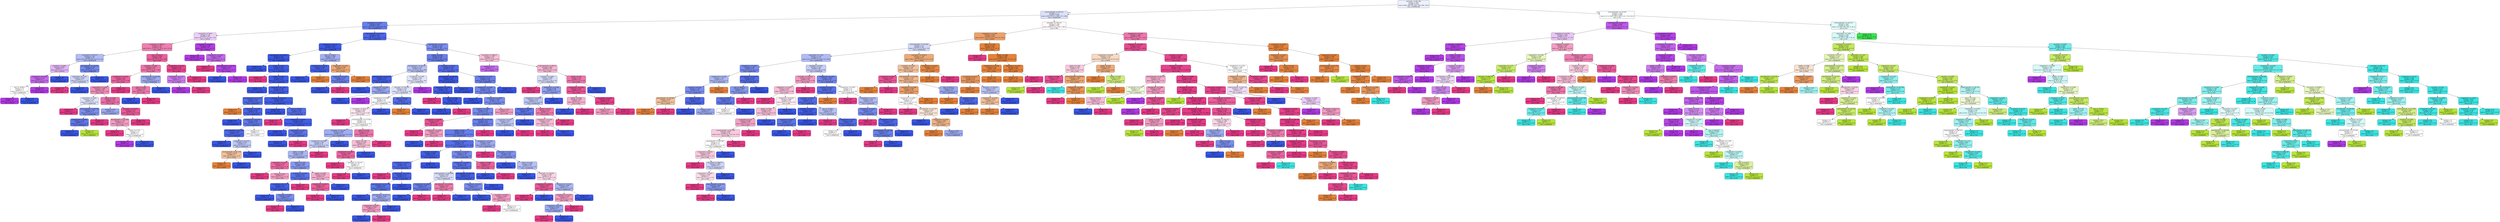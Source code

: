 digraph Tree {
node [shape=box, style="filled, rounded", color="black", fontname="helvetica"] ;
edge [fontname="helvetica"] ;
0 [label="perimeter <= 861.786\nentropy = 2.647\nsamples = 4319\nvalue = [993, 664, 265, 830, 1785, 948, 1320]\nclass = DERMASON", fillcolor="#eef1fd"] ;
1 [label="minoraxislength <= 183.221\nentropy = 1.77\nsamples = 2639\nvalue = [976, 18, 0, 5, 1785, 175, 1238]\nclass = DERMASON", fillcolor="#dae0fa"] ;
0 -> 1 [labeldistance=2.5, labelangle=45, headlabel="True"] ;
2 [label="shapefactor2 <= 0.002\nentropy = 1.007\nsamples = 1332\nvalue = [24, 1, 0, 0, 1655, 168, 251]\nclass = DERMASON", fillcolor="#697feb"] ;
1 -> 2 ;
3 [label="eccentricity <= 0.833\nentropy = 1.38\nsamples = 195\nvalue = [0, 1, 0, 0, 31, 161, 115]\nclass = HOROZ", fillcolor="#ecd0f9"] ;
2 -> 3 ;
4 [label="convexarea <= 38914.0\nentropy = 1.161\nsamples = 101\nvalue = [0.0, 1.0, 0.0, 0.0, 30.0, 14.0, 112.0]\nclass = SIRA", fillcolor="#ee7fb1"] ;
3 -> 4 ;
5 [label="convexarea <= 37151.0\nentropy = 1.341\nsamples = 16\nvalue = [0.0, 0.0, 0.0, 0.0, 15.0, 8.0, 3.0]\nclass = DERMASON", fillcolor="#b2bdf5"] ;
4 -> 5 ;
6 [label="roundness <= 0.867\nentropy = 0.961\nsamples = 7\nvalue = [0, 0, 0, 0, 5, 8, 0]\nclass = HOROZ", fillcolor="#e2b5f5"] ;
5 -> 6 ;
7 [label="shapefactor3 <= 0.568\nentropy = 0.722\nsamples = 5\nvalue = [0, 0, 0, 0, 2, 8, 0]\nclass = HOROZ", fillcolor="#c46aec"] ;
6 -> 7 ;
8 [label="area <= 34299.5\nentropy = 1.0\nsamples = 3\nvalue = [0, 0, 0, 0, 2, 2, 0]\nclass = DERMASON", fillcolor="#ffffff"] ;
7 -> 8 ;
9 [label="entropy = 0.0\nsamples = 2\nvalue = [0, 0, 0, 0, 0, 2, 0]\nclass = HOROZ", fillcolor="#b139e5"] ;
8 -> 9 ;
10 [label="entropy = 0.0\nsamples = 1\nvalue = [0, 0, 0, 0, 2, 0, 0]\nclass = DERMASON", fillcolor="#3956e5"] ;
8 -> 10 ;
11 [label="entropy = 0.0\nsamples = 2\nvalue = [0, 0, 0, 0, 0, 6, 0]\nclass = HOROZ", fillcolor="#b139e5"] ;
7 -> 11 ;
12 [label="entropy = 0.0\nsamples = 2\nvalue = [0, 0, 0, 0, 3, 0, 0]\nclass = DERMASON", fillcolor="#3956e5"] ;
6 -> 12 ;
13 [label="equivdiameter <= 218.991\nentropy = 0.779\nsamples = 9\nvalue = [0, 0, 0, 0, 10, 0, 3]\nclass = DERMASON", fillcolor="#7489ed"] ;
5 -> 13 ;
14 [label="aspectration <= 1.725\nentropy = 0.985\nsamples = 5\nvalue = [0, 0, 0, 0, 4, 0, 3]\nclass = DERMASON", fillcolor="#ced5f8"] ;
13 -> 14 ;
15 [label="entropy = 0.0\nsamples = 3\nvalue = [0, 0, 0, 0, 0, 0, 3]\nclass = SIRA", fillcolor="#e53986"] ;
14 -> 15 ;
16 [label="entropy = 0.0\nsamples = 2\nvalue = [0, 0, 0, 0, 4, 0, 0]\nclass = DERMASON", fillcolor="#3956e5"] ;
14 -> 16 ;
17 [label="entropy = 0.0\nsamples = 4\nvalue = [0, 0, 0, 0, 6, 0, 0]\nclass = DERMASON", fillcolor="#3956e5"] ;
13 -> 17 ;
18 [label="area <= 42161.5\nentropy = 0.836\nsamples = 85\nvalue = [0, 1, 0, 0, 15, 6, 109]\nclass = SIRA", fillcolor="#ea5f9d"] ;
4 -> 18 ;
19 [label="roundness <= 0.882\nentropy = 1.023\nsamples = 51\nvalue = [0, 1, 0, 0, 15, 3, 59]\nclass = SIRA", fillcolor="#ed75aa"] ;
18 -> 19 ;
20 [label="shapefactor2 <= 0.002\nentropy = 0.913\nsamples = 44\nvalue = [0, 1, 0, 0, 9, 3, 56]\nclass = SIRA", fillcolor="#eb64a0"] ;
19 -> 20 ;
21 [label="aspectration <= 1.693\nentropy = 1.298\nsamples = 24\nvalue = [0, 1, 0, 0, 9, 3, 26]\nclass = SIRA", fillcolor="#f08fba"] ;
20 -> 21 ;
22 [label="aspectration <= 1.661\nentropy = 1.361\nsamples = 6\nvalue = [0, 1, 0, 0, 5, 0, 4]\nclass = DERMASON", fillcolor="#dee3fb"] ;
21 -> 22 ;
23 [label="entropy = 0.0\nsamples = 1\nvalue = [0, 0, 0, 0, 0, 0, 3]\nclass = SIRA", fillcolor="#e53986"] ;
22 -> 23 ;
24 [label="majoraxislength <= 299.366\nentropy = 1.149\nsamples = 5\nvalue = [0, 1, 0, 0, 5, 0, 1]\nclass = DERMASON", fillcolor="#7b8eee"] ;
22 -> 24 ;
25 [label="shapefactor4 <= 0.996\nentropy = 0.65\nsamples = 4\nvalue = [0, 1, 0, 0, 5, 0, 0]\nclass = DERMASON", fillcolor="#6178ea"] ;
24 -> 25 ;
26 [label="entropy = 0.0\nsamples = 3\nvalue = [0, 0, 0, 0, 5, 0, 0]\nclass = DERMASON", fillcolor="#3956e5"] ;
25 -> 26 ;
27 [label="entropy = 0.0\nsamples = 1\nvalue = [0, 1, 0, 0, 0, 0, 0]\nclass = BARBUNYA", fillcolor="#b7e539"] ;
25 -> 27 ;
28 [label="entropy = 0.0\nsamples = 1\nvalue = [0, 0, 0, 0, 0, 0, 1]\nclass = SIRA", fillcolor="#e53986"] ;
24 -> 28 ;
29 [label="extent <= 0.656\nentropy = 1.035\nsamples = 18\nvalue = [0, 0, 0, 0, 4, 3, 22]\nclass = SIRA", fillcolor="#ec70a8"] ;
21 -> 29 ;
30 [label="entropy = 0.918\nsamples = 2\nvalue = [0, 0, 0, 0, 2, 1, 0]\nclass = DERMASON", fillcolor="#9caaf2"] ;
29 -> 30 ;
31 [label="perimeter <= 770.755\nentropy = 0.773\nsamples = 16\nvalue = [0, 0, 0, 0, 2, 2, 22]\nclass = SIRA", fillcolor="#e95a9a"] ;
29 -> 31 ;
32 [label="equivdiameter <= 223.956\nentropy = 1.371\nsamples = 6\nvalue = [0, 0, 0, 0, 2, 2, 6]\nclass = SIRA", fillcolor="#f29cc2"] ;
31 -> 32 ;
33 [label="entropy = 0.0\nsamples = 3\nvalue = [0, 0, 0, 0, 0, 0, 6]\nclass = SIRA", fillcolor="#e53986"] ;
32 -> 33 ;
34 [label="extent <= 0.776\nentropy = 1.0\nsamples = 3\nvalue = [0, 0, 0, 0, 2, 2, 0]\nclass = DERMASON", fillcolor="#ffffff"] ;
32 -> 34 ;
35 [label="entropy = 0.0\nsamples = 2\nvalue = [0, 0, 0, 0, 0, 2, 0]\nclass = HOROZ", fillcolor="#b139e5"] ;
34 -> 35 ;
36 [label="entropy = 0.0\nsamples = 1\nvalue = [0, 0, 0, 0, 2, 0, 0]\nclass = DERMASON", fillcolor="#3956e5"] ;
34 -> 36 ;
37 [label="entropy = 0.0\nsamples = 10\nvalue = [0, 0, 0, 0, 0, 0, 16]\nclass = SIRA", fillcolor="#e53986"] ;
31 -> 37 ;
38 [label="entropy = 0.0\nsamples = 20\nvalue = [0, 0, 0, 0, 0, 0, 30]\nclass = SIRA", fillcolor="#e53986"] ;
20 -> 38 ;
39 [label="majoraxislength <= 292.969\nentropy = 0.918\nsamples = 7\nvalue = [0, 0, 0, 0, 6, 0, 3]\nclass = DERMASON", fillcolor="#9caaf2"] ;
19 -> 39 ;
40 [label="extent <= 0.697\nentropy = 0.811\nsamples = 3\nvalue = [0, 0, 0, 0, 1, 0, 3]\nclass = SIRA", fillcolor="#ee7bae"] ;
39 -> 40 ;
41 [label="entropy = 0.0\nsamples = 1\nvalue = [0, 0, 0, 0, 1, 0, 0]\nclass = DERMASON", fillcolor="#3956e5"] ;
40 -> 41 ;
42 [label="entropy = 0.0\nsamples = 2\nvalue = [0, 0, 0, 0, 0, 0, 3]\nclass = SIRA", fillcolor="#e53986"] ;
40 -> 42 ;
43 [label="entropy = 0.0\nsamples = 4\nvalue = [0, 0, 0, 0, 5, 0, 0]\nclass = DERMASON", fillcolor="#3956e5"] ;
39 -> 43 ;
44 [label="compactness <= 0.749\nentropy = 0.314\nsamples = 34\nvalue = [0, 0, 0, 0, 0, 3, 50]\nclass = SIRA", fillcolor="#e7458d"] ;
18 -> 44 ;
45 [label="aspectration <= 1.791\nentropy = 0.811\nsamples = 3\nvalue = [0, 0, 0, 0, 0, 3, 1]\nclass = HOROZ", fillcolor="#cb7bee"] ;
44 -> 45 ;
46 [label="entropy = 0.0\nsamples = 2\nvalue = [0, 0, 0, 0, 0, 3, 0]\nclass = HOROZ", fillcolor="#b139e5"] ;
45 -> 46 ;
47 [label="entropy = 0.0\nsamples = 1\nvalue = [0, 0, 0, 0, 0, 0, 1]\nclass = SIRA", fillcolor="#e53986"] ;
45 -> 47 ;
48 [label="entropy = 0.0\nsamples = 31\nvalue = [0, 0, 0, 0, 0, 0, 49]\nclass = SIRA", fillcolor="#e53986"] ;
44 -> 48 ;
49 [label="shapefactor2 <= 0.001\nentropy = 0.198\nsamples = 94\nvalue = [0, 0, 0, 0, 1, 147, 3]\nclass = HOROZ", fillcolor="#b33ee6"] ;
3 -> 49 ;
50 [label="entropy = 0.0\nsamples = 83\nvalue = [0, 0, 0, 0, 0, 131, 0]\nclass = HOROZ", fillcolor="#b139e5"] ;
49 -> 50 ;
51 [label="shapefactor1 <= 0.007\nentropy = 0.884\nsamples = 11\nvalue = [0, 0, 0, 0, 1, 16, 3]\nclass = HOROZ", fillcolor="#c368eb"] ;
49 -> 51 ;
52 [label="entropy = 0.0\nsamples = 2\nvalue = [0, 0, 0, 0, 0, 0, 3]\nclass = SIRA", fillcolor="#e53986"] ;
51 -> 52 ;
53 [label="majoraxislength <= 263.893\nentropy = 0.323\nsamples = 9\nvalue = [0, 0, 0, 0, 1, 16, 0]\nclass = HOROZ", fillcolor="#b645e7"] ;
51 -> 53 ;
54 [label="entropy = 0.0\nsamples = 1\nvalue = [0, 0, 0, 0, 1, 0, 0]\nclass = DERMASON", fillcolor="#3956e5"] ;
53 -> 54 ;
55 [label="entropy = 0.0\nsamples = 8\nvalue = [0, 0, 0, 0, 0, 16, 0]\nclass = HOROZ", fillcolor="#b139e5"] ;
53 -> 55 ;
56 [label="majoraxislength <= 257.997\nentropy = 0.525\nsamples = 1137\nvalue = [24, 0, 0, 0, 1624, 7, 136]\nclass = DERMASON", fillcolor="#4d67e8"] ;
2 -> 56 ;
57 [label="shapefactor3 <= 0.755\nentropy = 0.198\nsamples = 791\nvalue = [22, 0, 0, 0, 1234, 0, 11]\nclass = DERMASON", fillcolor="#3e5ae6"] ;
56 -> 57 ;
58 [label="equivdiameter <= 200.804\nentropy = 0.107\nsamples = 755\nvalue = [5, 0, 0, 0, 1201, 0, 10]\nclass = DERMASON", fillcolor="#3b58e5"] ;
57 -> 58 ;
59 [label="entropy = 0.0\nsamples = 526\nvalue = [0, 0, 0, 0, 838, 0, 0]\nclass = DERMASON", fillcolor="#3956e5"] ;
58 -> 59 ;
60 [label="solidity <= 0.979\nentropy = 0.277\nsamples = 229\nvalue = [5, 0, 0, 0, 363, 0, 10]\nclass = DERMASON", fillcolor="#415de6"] ;
58 -> 60 ;
61 [label="entropy = 0.0\nsamples = 2\nvalue = [0, 0, 0, 0, 0, 0, 2]\nclass = SIRA", fillcolor="#e53986"] ;
60 -> 61 ;
62 [label="solidity <= 0.989\nentropy = 0.25\nsamples = 227\nvalue = [5, 0, 0, 0, 363, 0, 8]\nclass = DERMASON", fillcolor="#405ce6"] ;
60 -> 62 ;
63 [label="entropy = 0.0\nsamples = 100\nvalue = [0, 0, 0, 0, 167, 0, 0]\nclass = DERMASON", fillcolor="#3956e5"] ;
62 -> 63 ;
64 [label="aspectration <= 1.403\nentropy = 0.396\nsamples = 127\nvalue = [5, 0, 0, 0, 196, 0, 8]\nclass = DERMASON", fillcolor="#4661e7"] ;
62 -> 64 ;
65 [label="minoraxislength <= 171.577\nentropy = 0.607\nsamples = 31\nvalue = [5, 0, 0, 0, 44, 0, 1]\nclass = DERMASON", fillcolor="#536de8"] ;
64 -> 65 ;
66 [label="entropy = 0.0\nsamples = 1\nvalue = [2, 0, 0, 0, 0, 0, 0]\nclass = SEKER", fillcolor="#e58139"] ;
65 -> 66 ;
67 [label="aspectration <= 1.368\nentropy = 0.481\nsamples = 30\nvalue = [3, 0, 0, 0, 44, 0, 1]\nclass = DERMASON", fillcolor="#4b65e7"] ;
65 -> 67 ;
68 [label="entropy = 0.0\nsamples = 15\nvalue = [0, 0, 0, 0, 26, 0, 0]\nclass = DERMASON", fillcolor="#3956e5"] ;
67 -> 68 ;
69 [label="shapefactor3 <= 0.726\nentropy = 0.832\nsamples = 15\nvalue = [3, 0, 0, 0, 18, 0, 1]\nclass = DERMASON", fillcolor="#637aea"] ;
67 -> 69 ;
70 [label="minoraxislength <= 178.048\nentropy = 0.469\nsamples = 13\nvalue = [2, 0, 0, 0, 18, 0, 0]\nclass = DERMASON", fillcolor="#4f69e8"] ;
69 -> 70 ;
71 [label="entropy = 0.0\nsamples = 9\nvalue = [0, 0, 0, 0, 15, 0, 0]\nclass = DERMASON", fillcolor="#3956e5"] ;
70 -> 71 ;
72 [label="shapefactor3 <= 0.721\nentropy = 0.971\nsamples = 4\nvalue = [2, 0, 0, 0, 3, 0, 0]\nclass = DERMASON", fillcolor="#bdc7f6"] ;
70 -> 72 ;
73 [label="minoraxislength <= 181.778\nentropy = 0.918\nsamples = 3\nvalue = [2, 0, 0, 0, 1, 0, 0]\nclass = SEKER", fillcolor="#f2c09c"] ;
72 -> 73 ;
74 [label="entropy = 0.0\nsamples = 2\nvalue = [2, 0, 0, 0, 0, 0, 0]\nclass = SEKER", fillcolor="#e58139"] ;
73 -> 74 ;
75 [label="entropy = 0.0\nsamples = 1\nvalue = [0, 0, 0, 0, 1, 0, 0]\nclass = DERMASON", fillcolor="#3956e5"] ;
73 -> 75 ;
76 [label="entropy = 0.0\nsamples = 1\nvalue = [0, 0, 0, 0, 2, 0, 0]\nclass = DERMASON", fillcolor="#3956e5"] ;
72 -> 76 ;
77 [label="entropy = 1.0\nsamples = 2\nvalue = [1, 0, 0, 0, 0, 0, 1]\nclass = SEKER", fillcolor="#ffffff"] ;
69 -> 77 ;
78 [label="perimeter <= 685.528\nentropy = 0.26\nsamples = 96\nvalue = [0.0, 0.0, 0.0, 0.0, 152.0, 0.0, 7.0]\nclass = DERMASON", fillcolor="#425ee6"] ;
64 -> 78 ;
79 [label="entropy = 0.0\nsamples = 68\nvalue = [0, 0, 0, 0, 105, 0, 0]\nclass = DERMASON", fillcolor="#3956e5"] ;
78 -> 79 ;
80 [label="area <= 34240.0\nentropy = 0.556\nsamples = 28\nvalue = [0, 0, 0, 0, 47, 0, 7]\nclass = DERMASON", fillcolor="#566fe9"] ;
78 -> 80 ;
81 [label="entropy = 0.0\nsamples = 2\nvalue = [0, 0, 0, 0, 0, 0, 5]\nclass = SIRA", fillcolor="#e53986"] ;
80 -> 81 ;
82 [label="compactness <= 0.835\nentropy = 0.246\nsamples = 26\nvalue = [0.0, 0.0, 0.0, 0.0, 47.0, 0.0, 2.0]\nclass = DERMASON", fillcolor="#415de6"] ;
80 -> 82 ;
83 [label="entropy = 0.0\nsamples = 18\nvalue = [0, 0, 0, 0, 36, 0, 0]\nclass = DERMASON", fillcolor="#3956e5"] ;
82 -> 83 ;
84 [label="aspectration <= 1.423\nentropy = 0.619\nsamples = 8\nvalue = [0, 0, 0, 0, 11, 0, 2]\nclass = DERMASON", fillcolor="#5d75ea"] ;
82 -> 84 ;
85 [label="entropy = 0.0\nsamples = 6\nvalue = [0, 0, 0, 0, 11, 0, 0]\nclass = DERMASON", fillcolor="#3956e5"] ;
84 -> 85 ;
86 [label="entropy = 0.0\nsamples = 2\nvalue = [0, 0, 0, 0, 0, 0, 2]\nclass = SIRA", fillcolor="#e53986"] ;
84 -> 86 ;
87 [label="area <= 31264.0\nentropy = 1.046\nsamples = 36\nvalue = [17, 0, 0, 0, 33, 0, 1]\nclass = DERMASON", fillcolor="#a2aff3"] ;
57 -> 87 ;
88 [label="shapefactor3 <= 0.825\nentropy = 0.345\nsamples = 21\nvalue = [2, 0, 0, 0, 29, 0, 0]\nclass = DERMASON", fillcolor="#4762e7"] ;
87 -> 88 ;
89 [label="entropy = 0.0\nsamples = 20\nvalue = [0, 0, 0, 0, 29, 0, 0]\nclass = DERMASON", fillcolor="#3956e5"] ;
88 -> 89 ;
90 [label="entropy = 0.0\nsamples = 1\nvalue = [2, 0, 0, 0, 0, 0, 0]\nclass = SEKER", fillcolor="#e58139"] ;
88 -> 90 ;
91 [label="shapefactor4 <= 0.997\nentropy = 0.992\nsamples = 15\nvalue = [15, 0, 0, 0, 4, 0, 1]\nclass = SEKER", fillcolor="#eda877"] ;
87 -> 91 ;
92 [label="aspectration <= 1.301\nentropy = 0.722\nsamples = 4\nvalue = [0, 0, 0, 0, 4, 0, 1]\nclass = DERMASON", fillcolor="#6a80ec"] ;
91 -> 92 ;
93 [label="entropy = 0.0\nsamples = 3\nvalue = [0, 0, 0, 0, 4, 0, 0]\nclass = DERMASON", fillcolor="#3956e5"] ;
92 -> 93 ;
94 [label="entropy = 0.0\nsamples = 1\nvalue = [0, 0, 0, 0, 0, 0, 1]\nclass = SIRA", fillcolor="#e53986"] ;
92 -> 94 ;
95 [label="entropy = 0.0\nsamples = 11\nvalue = [15, 0, 0, 0, 0, 0, 0]\nclass = SEKER", fillcolor="#e58139"] ;
91 -> 95 ;
96 [label="equivdiameter <= 223.142\nentropy = 0.924\nsamples = 346\nvalue = [2, 0, 0, 0, 390, 7, 125]\nclass = DERMASON", fillcolor="#7b8fee"] ;
56 -> 96 ;
97 [label="solidity <= 0.987\nentropy = 0.782\nsamples = 295\nvalue = [2, 0, 0, 0, 362, 3, 82]\nclass = DERMASON", fillcolor="#687eeb"] ;
96 -> 97 ;
98 [label="equivdiameter <= 210.631\nentropy = 1.176\nsamples = 67\nvalue = [1, 0, 0, 0, 66, 3, 40]\nclass = DERMASON", fillcolor="#b5c0f5"] ;
97 -> 98 ;
99 [label="majoraxislength <= 263.007\nentropy = 0.297\nsamples = 12\nvalue = [0, 0, 0, 0, 18, 1, 0]\nclass = DERMASON", fillcolor="#445fe6"] ;
98 -> 99 ;
100 [label="entropy = 0.0\nsamples = 9\nvalue = [0, 0, 0, 0, 16, 0, 0]\nclass = DERMASON", fillcolor="#3956e5"] ;
99 -> 100 ;
101 [label="shapefactor2 <= 0.002\nentropy = 0.918\nsamples = 3\nvalue = [0, 0, 0, 0, 2, 1, 0]\nclass = DERMASON", fillcolor="#9caaf2"] ;
99 -> 101 ;
102 [label="entropy = 0.0\nsamples = 2\nvalue = [0, 0, 0, 0, 2, 0, 0]\nclass = DERMASON", fillcolor="#3956e5"] ;
101 -> 102 ;
103 [label="entropy = 0.0\nsamples = 1\nvalue = [0, 0, 0, 0, 0, 1, 0]\nclass = HOROZ", fillcolor="#b139e5"] ;
101 -> 103 ;
104 [label="eccentricity <= 0.799\nentropy = 1.201\nsamples = 55\nvalue = [1, 0, 0, 0, 48, 2, 40]\nclass = DERMASON", fillcolor="#e0e4fb"] ;
98 -> 104 ;
105 [label="perimeter <= 750.478\nentropy = 1.072\nsamples = 54\nvalue = [1, 0, 0, 0, 48, 0, 40]\nclass = DERMASON", fillcolor="#dfe3fb"] ;
104 -> 105 ;
106 [label="shapefactor4 <= 0.998\nentropy = 1.0\nsamples = 47\nvalue = [0, 0, 0, 0, 41, 0, 40]\nclass = DERMASON", fillcolor="#fafbfe"] ;
105 -> 106 ;
107 [label="convexarea <= 35721.5\nentropy = 0.997\nsamples = 44\nvalue = [0, 0, 0, 0, 35, 0, 40]\nclass = SIRA", fillcolor="#fce6f0"] ;
106 -> 107 ;
108 [label="entropy = 0.0\nsamples = 2\nvalue = [0, 0, 0, 0, 0, 0, 5]\nclass = SIRA", fillcolor="#e53986"] ;
107 -> 108 ;
109 [label="minoraxislength <= 177.303\nentropy = 1.0\nsamples = 42\nvalue = [0, 0, 0, 0, 35, 0, 35]\nclass = DERMASON", fillcolor="#ffffff"] ;
107 -> 109 ;
110 [label="perimeter <= 731.195\nentropy = 0.926\nsamples = 27\nvalue = [0.0, 0.0, 0.0, 0.0, 29.0, 0.0, 15.0]\nclass = DERMASON", fillcolor="#9fadf2"] ;
109 -> 110 ;
111 [label="shapefactor4 <= 0.998\nentropy = 0.98\nsamples = 23\nvalue = [0, 0, 0, 0, 21, 0, 15]\nclass = DERMASON", fillcolor="#c6cff8"] ;
110 -> 111 ;
112 [label="solidity <= 0.983\nentropy = 0.946\nsamples = 21\nvalue = [0, 0, 0, 0, 21, 0, 12]\nclass = DERMASON", fillcolor="#aab7f4"] ;
111 -> 112 ;
113 [label="aspectration <= 1.551\nentropy = 0.722\nsamples = 3\nvalue = [0, 0, 0, 0, 1, 0, 4]\nclass = SIRA", fillcolor="#ec6aa4"] ;
112 -> 113 ;
114 [label="entropy = 0.0\nsamples = 1\nvalue = [0, 0, 0, 0, 0, 0, 2]\nclass = SIRA", fillcolor="#e53986"] ;
113 -> 114 ;
115 [label="entropy = 0.918\nsamples = 2\nvalue = [0, 0, 0, 0, 1, 0, 2]\nclass = SIRA", fillcolor="#f29cc2"] ;
113 -> 115 ;
116 [label="extent <= 0.762\nentropy = 0.863\nsamples = 18\nvalue = [0, 0, 0, 0, 20, 0, 8]\nclass = DERMASON", fillcolor="#889aef"] ;
112 -> 116 ;
117 [label="eccentricity <= 0.782\nentropy = 0.61\nsamples = 12\nvalue = [0, 0, 0, 0, 17, 0, 3]\nclass = DERMASON", fillcolor="#5c74ea"] ;
116 -> 117 ;
118 [label="eccentricity <= 0.773\nentropy = 0.31\nsamples = 10\nvalue = [0, 0, 0, 0, 17, 0, 1]\nclass = DERMASON", fillcolor="#4560e7"] ;
117 -> 118 ;
119 [label="entropy = 0.0\nsamples = 7\nvalue = [0, 0, 0, 0, 14, 0, 0]\nclass = DERMASON", fillcolor="#3956e5"] ;
118 -> 119 ;
120 [label="roundness <= 0.876\nentropy = 0.811\nsamples = 3\nvalue = [0, 0, 0, 0, 3, 0, 1]\nclass = DERMASON", fillcolor="#7b8eee"] ;
118 -> 120 ;
121 [label="entropy = 0.0\nsamples = 1\nvalue = [0, 0, 0, 0, 0, 0, 1]\nclass = SIRA", fillcolor="#e53986"] ;
120 -> 121 ;
122 [label="entropy = 0.0\nsamples = 2\nvalue = [0, 0, 0, 0, 3, 0, 0]\nclass = DERMASON", fillcolor="#3956e5"] ;
120 -> 122 ;
123 [label="entropy = 0.0\nsamples = 2\nvalue = [0, 0, 0, 0, 0, 0, 2]\nclass = SIRA", fillcolor="#e53986"] ;
117 -> 123 ;
124 [label="solidity <= 0.987\nentropy = 0.954\nsamples = 6\nvalue = [0, 0, 0, 0, 3, 0, 5]\nclass = SIRA", fillcolor="#f5b0cf"] ;
116 -> 124 ;
125 [label="shapefactor4 <= 0.997\nentropy = 0.65\nsamples = 5\nvalue = [0, 0, 0, 0, 1, 0, 5]\nclass = SIRA", fillcolor="#ea619e"] ;
124 -> 125 ;
126 [label="entropy = 0.0\nsamples = 4\nvalue = [0, 0, 0, 0, 0, 0, 5]\nclass = SIRA", fillcolor="#e53986"] ;
125 -> 126 ;
127 [label="entropy = 0.0\nsamples = 1\nvalue = [0, 0, 0, 0, 1, 0, 0]\nclass = DERMASON", fillcolor="#3956e5"] ;
125 -> 127 ;
128 [label="entropy = 0.0\nsamples = 1\nvalue = [0, 0, 0, 0, 2, 0, 0]\nclass = DERMASON", fillcolor="#3956e5"] ;
124 -> 128 ;
129 [label="entropy = 0.0\nsamples = 2\nvalue = [0, 0, 0, 0, 0, 0, 3]\nclass = SIRA", fillcolor="#e53986"] ;
111 -> 129 ;
130 [label="entropy = 0.0\nsamples = 4\nvalue = [0, 0, 0, 0, 8, 0, 0]\nclass = DERMASON", fillcolor="#3956e5"] ;
110 -> 130 ;
131 [label="extent <= 0.754\nentropy = 0.779\nsamples = 15\nvalue = [0, 0, 0, 0, 6, 0, 20]\nclass = SIRA", fillcolor="#ed74aa"] ;
109 -> 131 ;
132 [label="extent <= 0.743\nentropy = 0.971\nsamples = 9\nvalue = [0, 0, 0, 0, 6, 0, 9]\nclass = SIRA", fillcolor="#f6bdd7"] ;
131 -> 132 ;
133 [label="shapefactor4 <= 0.995\nentropy = 0.684\nsamples = 7\nvalue = [0, 0, 0, 0, 2, 0, 9]\nclass = SIRA", fillcolor="#eb65a1"] ;
132 -> 133 ;
134 [label="entropy = 0.0\nsamples = 4\nvalue = [0, 0, 0, 0, 0, 0, 7]\nclass = SIRA", fillcolor="#e53986"] ;
133 -> 134 ;
135 [label="perimeter <= 736.732\nentropy = 1.0\nsamples = 3\nvalue = [0, 0, 0, 0, 2, 0, 2]\nclass = DERMASON", fillcolor="#ffffff"] ;
133 -> 135 ;
136 [label="entropy = 0.0\nsamples = 2\nvalue = [0, 0, 0, 0, 0, 0, 2]\nclass = SIRA", fillcolor="#e53986"] ;
135 -> 136 ;
137 [label="entropy = 0.0\nsamples = 1\nvalue = [0, 0, 0, 0, 2, 0, 0]\nclass = DERMASON", fillcolor="#3956e5"] ;
135 -> 137 ;
138 [label="entropy = 0.0\nsamples = 2\nvalue = [0, 0, 0, 0, 4, 0, 0]\nclass = DERMASON", fillcolor="#3956e5"] ;
132 -> 138 ;
139 [label="entropy = 0.0\nsamples = 6\nvalue = [0, 0, 0, 0, 0, 0, 11]\nclass = SIRA", fillcolor="#e53986"] ;
131 -> 139 ;
140 [label="entropy = 0.0\nsamples = 3\nvalue = [0, 0, 0, 0, 6, 0, 0]\nclass = DERMASON", fillcolor="#3956e5"] ;
106 -> 140 ;
141 [label="area <= 36022.0\nentropy = 0.544\nsamples = 7\nvalue = [1, 0, 0, 0, 7, 0, 0]\nclass = DERMASON", fillcolor="#556ee9"] ;
105 -> 141 ;
142 [label="entropy = 0.0\nsamples = 1\nvalue = [1, 0, 0, 0, 0, 0, 0]\nclass = SEKER", fillcolor="#e58139"] ;
141 -> 142 ;
143 [label="entropy = 0.0\nsamples = 6\nvalue = [0, 0, 0, 0, 7, 0, 0]\nclass = DERMASON", fillcolor="#3956e5"] ;
141 -> 143 ;
144 [label="entropy = 0.0\nsamples = 1\nvalue = [0, 0, 0, 0, 0, 2, 0]\nclass = HOROZ", fillcolor="#b139e5"] ;
104 -> 144 ;
145 [label="perimeter <= 704.89\nentropy = 0.569\nsamples = 228\nvalue = [1, 0, 0, 0, 296, 0, 42]\nclass = DERMASON", fillcolor="#566ee9"] ;
97 -> 145 ;
146 [label="equivdiameter <= 208.498\nentropy = 0.113\nsamples = 89\nvalue = [0, 0, 0, 0, 130, 0, 2]\nclass = DERMASON", fillcolor="#3c59e5"] ;
145 -> 146 ;
147 [label="aspectration <= 1.536\nentropy = 0.281\nsamples = 30\nvalue = [0, 0, 0, 0, 39, 0, 2]\nclass = DERMASON", fillcolor="#435fe6"] ;
146 -> 147 ;
148 [label="entropy = 0.0\nsamples = 1\nvalue = [0, 0, 0, 0, 0, 0, 1]\nclass = SIRA", fillcolor="#e53986"] ;
147 -> 148 ;
149 [label="extent <= 0.824\nentropy = 0.169\nsamples = 29\nvalue = [0, 0, 0, 0, 39, 0, 1]\nclass = DERMASON", fillcolor="#3e5ae6"] ;
147 -> 149 ;
150 [label="entropy = 0.0\nsamples = 28\nvalue = [0, 0, 0, 0, 39, 0, 0]\nclass = DERMASON", fillcolor="#3956e5"] ;
149 -> 150 ;
151 [label="entropy = 0.0\nsamples = 1\nvalue = [0, 0, 0, 0, 0, 0, 1]\nclass = SIRA", fillcolor="#e53986"] ;
149 -> 151 ;
152 [label="entropy = 0.0\nsamples = 59\nvalue = [0, 0, 0, 0, 91, 0, 0]\nclass = DERMASON", fillcolor="#3956e5"] ;
146 -> 152 ;
153 [label="aspectration <= 1.611\nentropy = 0.751\nsamples = 139\nvalue = [1, 0, 0, 0, 166, 0, 40]\nclass = DERMASON", fillcolor="#6a7feb"] ;
145 -> 153 ;
154 [label="shapefactor1 <= 0.007\nentropy = 0.812\nsamples = 125\nvalue = [1, 0, 0, 0, 139, 0, 40]\nclass = DERMASON", fillcolor="#7387ed"] ;
153 -> 154 ;
155 [label="entropy = 0.0\nsamples = 8\nvalue = [0, 0, 0, 0, 17, 0, 0]\nclass = DERMASON", fillcolor="#3956e5"] ;
154 -> 155 ;
156 [label="shapefactor4 <= 0.999\nentropy = 0.855\nsamples = 117\nvalue = [1, 0, 0, 0, 122, 0, 40]\nclass = DERMASON", fillcolor="#7b8eee"] ;
154 -> 156 ;
157 [label="roundness <= 0.885\nentropy = 0.791\nsamples = 115\nvalue = [0, 0, 0, 0, 122, 0, 38]\nclass = DERMASON", fillcolor="#778bed"] ;
156 -> 157 ;
158 [label="shapefactor1 <= 0.008\nentropy = 0.544\nsamples = 7\nvalue = [0, 0, 0, 0, 1, 0, 7]\nclass = SIRA", fillcolor="#e95597"] ;
157 -> 158 ;
159 [label="entropy = 0.0\nsamples = 4\nvalue = [0, 0, 0, 0, 0, 0, 5]\nclass = SIRA", fillcolor="#e53986"] ;
158 -> 159 ;
160 [label="shapefactor1 <= 0.008\nentropy = 0.918\nsamples = 3\nvalue = [0, 0, 0, 0, 1, 0, 2]\nclass = SIRA", fillcolor="#f29cc2"] ;
158 -> 160 ;
161 [label="entropy = 0.0\nsamples = 1\nvalue = [0, 0, 0, 0, 1, 0, 0]\nclass = DERMASON", fillcolor="#3956e5"] ;
160 -> 161 ;
162 [label="entropy = 0.0\nsamples = 2\nvalue = [0, 0, 0, 0, 0, 0, 2]\nclass = SIRA", fillcolor="#e53986"] ;
160 -> 162 ;
163 [label="minoraxislength <= 182.218\nentropy = 0.73\nsamples = 108\nvalue = [0, 0, 0, 0, 121, 0, 31]\nclass = DERMASON", fillcolor="#6c81ec"] ;
157 -> 163 ;
164 [label="solidity <= 0.99\nentropy = 0.697\nsamples = 107\nvalue = [0.0, 0.0, 0.0, 0.0, 121.0, 0.0, 28.0]\nclass = DERMASON", fillcolor="#677deb"] ;
163 -> 164 ;
165 [label="shapefactor2 <= 0.002\nentropy = 0.56\nsamples = 75\nvalue = [0.0, 0.0, 0.0, 0.0, 93.0, 0.0, 14.0]\nclass = DERMASON", fillcolor="#576fe9"] ;
164 -> 165 ;
166 [label="roundness <= 0.899\nentropy = 0.286\nsamples = 38\nvalue = [0, 0, 0, 0, 57, 0, 3]\nclass = DERMASON", fillcolor="#435fe6"] ;
165 -> 166 ;
167 [label="shapefactor2 <= 0.002\nentropy = 0.48\nsamples = 18\nvalue = [0, 0, 0, 0, 26, 0, 3]\nclass = DERMASON", fillcolor="#506ae8"] ;
166 -> 167 ;
168 [label="entropy = 0.0\nsamples = 1\nvalue = [0, 0, 0, 0, 0, 0, 1]\nclass = SIRA", fillcolor="#e53986"] ;
167 -> 168 ;
169 [label="aspectration <= 1.548\nentropy = 0.371\nsamples = 17\nvalue = [0, 0, 0, 0, 26, 0, 2]\nclass = DERMASON", fillcolor="#4863e7"] ;
167 -> 169 ;
170 [label="majoraxislength <= 271.074\nentropy = 0.619\nsamples = 8\nvalue = [0, 0, 0, 0, 11, 0, 2]\nclass = DERMASON", fillcolor="#5d75ea"] ;
169 -> 170 ;
171 [label="entropy = 0.0\nsamples = 3\nvalue = [0, 0, 0, 0, 7, 0, 0]\nclass = DERMASON", fillcolor="#3956e5"] ;
170 -> 171 ;
172 [label="equivdiameter <= 221.117\nentropy = 0.918\nsamples = 5\nvalue = [0, 0, 0, 0, 4, 0, 2]\nclass = DERMASON", fillcolor="#9caaf2"] ;
170 -> 172 ;
173 [label="shapefactor4 <= 0.997\nentropy = 0.918\nsamples = 3\nvalue = [0, 0, 0, 0, 1, 0, 2]\nclass = SIRA", fillcolor="#f29cc2"] ;
172 -> 173 ;
174 [label="entropy = 0.0\nsamples = 1\nvalue = [0, 0, 0, 0, 1, 0, 0]\nclass = DERMASON", fillcolor="#3956e5"] ;
173 -> 174 ;
175 [label="entropy = 0.0\nsamples = 2\nvalue = [0, 0, 0, 0, 0, 0, 2]\nclass = SIRA", fillcolor="#e53986"] ;
173 -> 175 ;
176 [label="entropy = 0.0\nsamples = 2\nvalue = [0, 0, 0, 0, 3, 0, 0]\nclass = DERMASON", fillcolor="#3956e5"] ;
172 -> 176 ;
177 [label="entropy = 0.0\nsamples = 9\nvalue = [0, 0, 0, 0, 15, 0, 0]\nclass = DERMASON", fillcolor="#3956e5"] ;
169 -> 177 ;
178 [label="entropy = 0.0\nsamples = 20\nvalue = [0, 0, 0, 0, 31, 0, 0]\nclass = DERMASON", fillcolor="#3956e5"] ;
166 -> 178 ;
179 [label="perimeter <= 722.908\nentropy = 0.785\nsamples = 37\nvalue = [0, 0, 0, 0, 36, 0, 11]\nclass = DERMASON", fillcolor="#768aed"] ;
165 -> 179 ;
180 [label="shapefactor3 <= 0.664\nentropy = 0.601\nsamples = 32\nvalue = [0, 0, 0, 0, 35, 0, 6]\nclass = DERMASON", fillcolor="#5b73e9"] ;
179 -> 180 ;
181 [label="majoraxislength <= 265.686\nentropy = 0.991\nsamples = 8\nvalue = [0, 0, 0, 0, 5, 0, 4]\nclass = DERMASON", fillcolor="#d7ddfa"] ;
180 -> 181 ;
182 [label="shapefactor4 <= 0.998\nentropy = 0.722\nsamples = 4\nvalue = [0, 0, 0, 0, 4, 0, 1]\nclass = DERMASON", fillcolor="#6a80ec"] ;
181 -> 182 ;
183 [label="entropy = 0.0\nsamples = 3\nvalue = [0, 0, 0, 0, 4, 0, 0]\nclass = DERMASON", fillcolor="#3956e5"] ;
182 -> 183 ;
184 [label="entropy = 0.0\nsamples = 1\nvalue = [0, 0, 0, 0, 0, 0, 1]\nclass = SIRA", fillcolor="#e53986"] ;
182 -> 184 ;
185 [label="equivdiameter <= 218.663\nentropy = 0.811\nsamples = 4\nvalue = [0, 0, 0, 0, 1, 0, 3]\nclass = SIRA", fillcolor="#ee7bae"] ;
181 -> 185 ;
186 [label="entropy = 0.0\nsamples = 3\nvalue = [0, 0, 0, 0, 0, 0, 3]\nclass = SIRA", fillcolor="#e53986"] ;
185 -> 186 ;
187 [label="entropy = 0.0\nsamples = 1\nvalue = [0, 0, 0, 0, 1, 0, 0]\nclass = DERMASON", fillcolor="#3956e5"] ;
185 -> 187 ;
188 [label="equivdiameter <= 215.044\nentropy = 0.337\nsamples = 24\nvalue = [0, 0, 0, 0, 30, 0, 2]\nclass = DERMASON", fillcolor="#4661e7"] ;
180 -> 188 ;
189 [label="compactness <= 0.818\nentropy = 0.811\nsamples = 7\nvalue = [0, 0, 0, 0, 6, 0, 2]\nclass = DERMASON", fillcolor="#7b8eee"] ;
188 -> 189 ;
190 [label="entropy = 0.0\nsamples = 4\nvalue = [0, 0, 0, 0, 5, 0, 0]\nclass = DERMASON", fillcolor="#3956e5"] ;
189 -> 190 ;
191 [label="roundness <= 0.901\nentropy = 0.918\nsamples = 3\nvalue = [0, 0, 0, 0, 1, 0, 2]\nclass = SIRA", fillcolor="#f29cc2"] ;
189 -> 191 ;
192 [label="entropy = 0.0\nsamples = 1\nvalue = [0, 0, 0, 0, 0, 0, 1]\nclass = SIRA", fillcolor="#e53986"] ;
191 -> 192 ;
193 [label="entropy = 1.0\nsamples = 2\nvalue = [0, 0, 0, 0, 1, 0, 1]\nclass = DERMASON", fillcolor="#ffffff"] ;
191 -> 193 ;
194 [label="entropy = 0.0\nsamples = 17\nvalue = [0, 0, 0, 0, 24, 0, 0]\nclass = DERMASON", fillcolor="#3956e5"] ;
188 -> 194 ;
195 [label="solidity <= 0.988\nentropy = 0.65\nsamples = 5\nvalue = [0, 0, 0, 0, 1, 0, 5]\nclass = SIRA", fillcolor="#ea619e"] ;
179 -> 195 ;
196 [label="entropy = 0.0\nsamples = 1\nvalue = [0, 0, 0, 0, 1, 0, 0]\nclass = DERMASON", fillcolor="#3956e5"] ;
195 -> 196 ;
197 [label="entropy = 0.0\nsamples = 4\nvalue = [0, 0, 0, 0, 0, 0, 5]\nclass = SIRA", fillcolor="#e53986"] ;
195 -> 197 ;
198 [label="shapefactor1 <= 0.007\nentropy = 0.918\nsamples = 32\nvalue = [0, 0, 0, 0, 28, 0, 14]\nclass = DERMASON", fillcolor="#9caaf2"] ;
164 -> 198 ;
199 [label="entropy = 0.0\nsamples = 3\nvalue = [0, 0, 0, 0, 0, 0, 4]\nclass = SIRA", fillcolor="#e53986"] ;
198 -> 199 ;
200 [label="perimeter <= 712.723\nentropy = 0.831\nsamples = 29\nvalue = [0, 0, 0, 0, 28, 0, 10]\nclass = DERMASON", fillcolor="#8092ee"] ;
198 -> 200 ;
201 [label="entropy = 0.0\nsamples = 8\nvalue = [0, 0, 0, 0, 12, 0, 0]\nclass = DERMASON", fillcolor="#3956e5"] ;
200 -> 201 ;
202 [label="extent <= 0.728\nentropy = 0.961\nsamples = 21\nvalue = [0, 0, 0, 0, 16, 0, 10]\nclass = DERMASON", fillcolor="#b5c0f5"] ;
200 -> 202 ;
203 [label="entropy = 0.0\nsamples = 7\nvalue = [0, 0, 0, 0, 8, 0, 0]\nclass = DERMASON", fillcolor="#3956e5"] ;
202 -> 203 ;
204 [label="perimeter <= 718.454\nentropy = 0.991\nsamples = 14\nvalue = [0, 0, 0, 0, 8, 0, 10]\nclass = SIRA", fillcolor="#fad7e7"] ;
202 -> 204 ;
205 [label="shapefactor4 <= 0.999\nentropy = 0.592\nsamples = 5\nvalue = [0, 0, 0, 0, 1, 0, 6]\nclass = SIRA", fillcolor="#e95a9a"] ;
204 -> 205 ;
206 [label="entropy = 0.0\nsamples = 4\nvalue = [0, 0, 0, 0, 0, 0, 6]\nclass = SIRA", fillcolor="#e53986"] ;
205 -> 206 ;
207 [label="entropy = 0.0\nsamples = 1\nvalue = [0, 0, 0, 0, 1, 0, 0]\nclass = DERMASON", fillcolor="#3956e5"] ;
205 -> 207 ;
208 [label="compactness <= 0.807\nentropy = 0.946\nsamples = 9\nvalue = [0, 0, 0, 0, 7, 0, 4]\nclass = DERMASON", fillcolor="#aab7f4"] ;
204 -> 208 ;
209 [label="shapefactor3 <= 0.635\nentropy = 0.918\nsamples = 5\nvalue = [0, 0, 0, 0, 2, 0, 4]\nclass = SIRA", fillcolor="#f29cc2"] ;
208 -> 209 ;
210 [label="compactness <= 0.788\nentropy = 0.918\nsamples = 3\nvalue = [0, 0, 0, 0, 2, 0, 1]\nclass = DERMASON", fillcolor="#9caaf2"] ;
209 -> 210 ;
211 [label="entropy = 0.0\nsamples = 1\nvalue = [0, 0, 0, 0, 0, 0, 1]\nclass = SIRA", fillcolor="#e53986"] ;
210 -> 211 ;
212 [label="entropy = 0.0\nsamples = 2\nvalue = [0, 0, 0, 0, 2, 0, 0]\nclass = DERMASON", fillcolor="#3956e5"] ;
210 -> 212 ;
213 [label="entropy = 0.0\nsamples = 2\nvalue = [0, 0, 0, 0, 0, 0, 3]\nclass = SIRA", fillcolor="#e53986"] ;
209 -> 213 ;
214 [label="entropy = 0.0\nsamples = 4\nvalue = [0, 0, 0, 0, 5, 0, 0]\nclass = DERMASON", fillcolor="#3956e5"] ;
208 -> 214 ;
215 [label="entropy = 0.0\nsamples = 1\nvalue = [0, 0, 0, 0, 0, 0, 3]\nclass = SIRA", fillcolor="#e53986"] ;
163 -> 215 ;
216 [label="entropy = 0.918\nsamples = 2\nvalue = [1, 0, 0, 0, 0, 0, 2]\nclass = SIRA", fillcolor="#f29cc2"] ;
156 -> 216 ;
217 [label="entropy = 0.0\nsamples = 14\nvalue = [0, 0, 0, 0, 27, 0, 0]\nclass = DERMASON", fillcolor="#3956e5"] ;
153 -> 217 ;
218 [label="convexarea <= 39601.5\nentropy = 1.216\nsamples = 51\nvalue = [0, 0, 0, 0, 28, 4, 43]\nclass = SIRA", fillcolor="#f7c0d8"] ;
96 -> 218 ;
219 [label="entropy = 0.722\nsamples = 2\nvalue = [0, 0, 0, 0, 1, 4, 0]\nclass = HOROZ", fillcolor="#c46aec"] ;
218 -> 219 ;
220 [label="majoraxislength <= 282.91\nentropy = 0.962\nsamples = 49\nvalue = [0, 0, 0, 0, 27, 0, 43]\nclass = SIRA", fillcolor="#f5b5d2"] ;
218 -> 220 ;
221 [label="roundness <= 0.876\nentropy = 0.989\nsamples = 21\nvalue = [0, 0, 0, 0, 18, 0, 14]\nclass = DERMASON", fillcolor="#d3d9f9"] ;
220 -> 221 ;
222 [label="entropy = 0.0\nsamples = 3\nvalue = [0, 0, 0, 0, 0, 0, 6]\nclass = SIRA", fillcolor="#e53986"] ;
221 -> 222 ;
223 [label="shapefactor4 <= 0.998\nentropy = 0.89\nsamples = 18\nvalue = [0, 0, 0, 0, 18, 0, 8]\nclass = DERMASON", fillcolor="#91a1f1"] ;
221 -> 223 ;
224 [label="shapefactor3 <= 0.646\nentropy = 0.971\nsamples = 13\nvalue = [0, 0, 0, 0, 12, 0, 8]\nclass = DERMASON", fillcolor="#bdc7f6"] ;
223 -> 224 ;
225 [label="perimeter <= 746.669\nentropy = 0.65\nsamples = 7\nvalue = [0, 0, 0, 0, 10, 0, 2]\nclass = DERMASON", fillcolor="#6178ea"] ;
224 -> 225 ;
226 [label="eccentricity <= 0.765\nentropy = 0.971\nsamples = 4\nvalue = [0, 0, 0, 0, 3, 0, 2]\nclass = DERMASON", fillcolor="#bdc7f6"] ;
225 -> 226 ;
227 [label="entropy = 0.0\nsamples = 2\nvalue = [0, 0, 0, 0, 3, 0, 0]\nclass = DERMASON", fillcolor="#3956e5"] ;
226 -> 227 ;
228 [label="entropy = 0.0\nsamples = 2\nvalue = [0, 0, 0, 0, 0, 0, 2]\nclass = SIRA", fillcolor="#e53986"] ;
226 -> 228 ;
229 [label="entropy = 0.0\nsamples = 3\nvalue = [0, 0, 0, 0, 7, 0, 0]\nclass = DERMASON", fillcolor="#3956e5"] ;
225 -> 229 ;
230 [label="roundness <= 0.91\nentropy = 0.811\nsamples = 6\nvalue = [0, 0, 0, 0, 2, 0, 6]\nclass = SIRA", fillcolor="#ee7bae"] ;
224 -> 230 ;
231 [label="shapefactor2 <= 0.002\nentropy = 0.971\nsamples = 4\nvalue = [0, 0, 0, 0, 2, 0, 3]\nclass = SIRA", fillcolor="#f6bdd7"] ;
230 -> 231 ;
232 [label="entropy = 0.0\nsamples = 2\nvalue = [0, 0, 0, 0, 0, 0, 3]\nclass = SIRA", fillcolor="#e53986"] ;
231 -> 232 ;
233 [label="entropy = 0.0\nsamples = 2\nvalue = [0, 0, 0, 0, 2, 0, 0]\nclass = DERMASON", fillcolor="#3956e5"] ;
231 -> 233 ;
234 [label="entropy = 0.0\nsamples = 2\nvalue = [0, 0, 0, 0, 0, 0, 3]\nclass = SIRA", fillcolor="#e53986"] ;
230 -> 234 ;
235 [label="entropy = 0.0\nsamples = 5\nvalue = [0, 0, 0, 0, 6, 0, 0]\nclass = DERMASON", fillcolor="#3956e5"] ;
223 -> 235 ;
236 [label="solidity <= 0.99\nentropy = 0.79\nsamples = 28\nvalue = [0, 0, 0, 0, 9, 0, 29]\nclass = SIRA", fillcolor="#ed76ac"] ;
220 -> 236 ;
237 [label="compactness <= 0.785\nentropy = 0.533\nsamples = 24\nvalue = [0, 0, 0, 0, 4, 0, 29]\nclass = SIRA", fillcolor="#e95497"] ;
236 -> 237 ;
238 [label="solidity <= 0.989\nentropy = 0.954\nsamples = 4\nvalue = [0, 0, 0, 0, 3, 0, 5]\nclass = SIRA", fillcolor="#f5b0cf"] ;
237 -> 238 ;
239 [label="entropy = 0.0\nsamples = 2\nvalue = [0, 0, 0, 0, 3, 0, 0]\nclass = DERMASON", fillcolor="#3956e5"] ;
238 -> 239 ;
240 [label="entropy = 0.0\nsamples = 2\nvalue = [0, 0, 0, 0, 0, 0, 5]\nclass = SIRA", fillcolor="#e53986"] ;
238 -> 240 ;
241 [label="eccentricity <= 0.768\nentropy = 0.242\nsamples = 20\nvalue = [0, 0, 0, 0, 1, 0, 24]\nclass = SIRA", fillcolor="#e6418b"] ;
237 -> 241 ;
242 [label="entropy = 0.918\nsamples = 2\nvalue = [0, 0, 0, 0, 1, 0, 2]\nclass = SIRA", fillcolor="#f29cc2"] ;
241 -> 242 ;
243 [label="entropy = 0.0\nsamples = 18\nvalue = [0, 0, 0, 0, 0, 0, 22]\nclass = SIRA", fillcolor="#e53986"] ;
241 -> 243 ;
244 [label="entropy = 0.0\nsamples = 4\nvalue = [0, 0, 0, 0, 5, 0, 0]\nclass = DERMASON", fillcolor="#3956e5"] ;
236 -> 244 ;
245 [label="perimeter <= 756.114\nentropy = 1.382\nsamples = 1307\nvalue = [952, 17, 0, 5, 130, 7, 987]\nclass = SIRA", fillcolor="#fef9fb"] ;
1 -> 245 ;
246 [label="shapefactor2 <= 0.002\nentropy = 0.972\nsamples = 549\nvalue = [692.0, 0.0, 0.0, 0.0, 119.0, 0.0, 76.0]\nclass = SEKER", fillcolor="#eca16b"] ;
245 -> 246 ;
247 [label="minoraxislength <= 191.666\nentropy = 1.55\nsamples = 165\nvalue = [74, 0, 0, 0, 116, 0, 74]\nclass = DERMASON", fillcolor="#d3daf9"] ;
246 -> 247 ;
248 [label="aspectration <= 1.393\nentropy = 1.134\nsamples = 111\nvalue = [6.0, 0.0, 0.0, 0.0, 104.0, 0.0, 60.0]\nclass = DERMASON", fillcolor="#b0bbf5"] ;
247 -> 248 ;
249 [label="shapefactor1 <= 0.007\nentropy = 1.116\nsamples = 23\nvalue = [5, 0, 0, 0, 24, 0, 4]\nclass = DERMASON", fillcolor="#798ced"] ;
248 -> 249 ;
250 [label="shapefactor4 <= 0.999\nentropy = 1.333\nsamples = 13\nvalue = [5, 0, 0, 0, 10, 0, 2]\nclass = DERMASON", fillcolor="#acb9f4"] ;
249 -> 250 ;
251 [label="roundness <= 0.923\nentropy = 1.149\nsamples = 10\nvalue = [2, 0, 0, 0, 10, 0, 2]\nclass = DERMASON", fillcolor="#7b8eee"] ;
250 -> 251 ;
252 [label="equivdiameter <= 219.969\nentropy = 0.918\nsamples = 3\nvalue = [2, 0, 0, 0, 0, 0, 1]\nclass = SEKER", fillcolor="#f2c09c"] ;
251 -> 252 ;
253 [label="entropy = 0.0\nsamples = 2\nvalue = [2, 0, 0, 0, 0, 0, 0]\nclass = SEKER", fillcolor="#e58139"] ;
252 -> 253 ;
254 [label="entropy = 0.0\nsamples = 1\nvalue = [0, 0, 0, 0, 0, 0, 1]\nclass = SIRA", fillcolor="#e53986"] ;
252 -> 254 ;
255 [label="extent <= 0.785\nentropy = 0.439\nsamples = 7\nvalue = [0, 0, 0, 0, 10, 0, 1]\nclass = DERMASON", fillcolor="#4d67e8"] ;
251 -> 255 ;
256 [label="entropy = 0.0\nsamples = 5\nvalue = [0, 0, 0, 0, 8, 0, 0]\nclass = DERMASON", fillcolor="#3956e5"] ;
255 -> 256 ;
257 [label="entropy = 0.918\nsamples = 2\nvalue = [0, 0, 0, 0, 2, 0, 1]\nclass = DERMASON", fillcolor="#9caaf2"] ;
255 -> 257 ;
258 [label="entropy = 0.0\nsamples = 3\nvalue = [3, 0, 0, 0, 0, 0, 0]\nclass = SEKER", fillcolor="#e58139"] ;
250 -> 258 ;
259 [label="equivdiameter <= 216.975\nentropy = 0.544\nsamples = 10\nvalue = [0, 0, 0, 0, 14, 0, 2]\nclass = DERMASON", fillcolor="#556ee9"] ;
249 -> 259 ;
260 [label="area <= 36945.0\nentropy = 0.863\nsamples = 5\nvalue = [0, 0, 0, 0, 5, 0, 2]\nclass = DERMASON", fillcolor="#889aef"] ;
259 -> 260 ;
261 [label="area <= 36254.0\nentropy = 0.65\nsamples = 4\nvalue = [0, 0, 0, 0, 5, 0, 1]\nclass = DERMASON", fillcolor="#6178ea"] ;
260 -> 261 ;
262 [label="entropy = 1.0\nsamples = 2\nvalue = [0, 0, 0, 0, 1, 0, 1]\nclass = DERMASON", fillcolor="#ffffff"] ;
261 -> 262 ;
263 [label="entropy = 0.0\nsamples = 2\nvalue = [0, 0, 0, 0, 4, 0, 0]\nclass = DERMASON", fillcolor="#3956e5"] ;
261 -> 263 ;
264 [label="entropy = 0.0\nsamples = 1\nvalue = [0, 0, 0, 0, 0, 0, 1]\nclass = SIRA", fillcolor="#e53986"] ;
260 -> 264 ;
265 [label="entropy = 0.0\nsamples = 5\nvalue = [0, 0, 0, 0, 9, 0, 0]\nclass = DERMASON", fillcolor="#3956e5"] ;
259 -> 265 ;
266 [label="roundness <= 0.914\nentropy = 1.033\nsamples = 88\nvalue = [1, 0, 0, 0, 80, 0, 56]\nclass = DERMASON", fillcolor="#c4cdf7"] ;
248 -> 266 ;
267 [label="perimeter <= 750.619\nentropy = 0.912\nsamples = 40\nvalue = [0, 0, 0, 0, 19, 0, 39]\nclass = SIRA", fillcolor="#f299c1"] ;
266 -> 267 ;
268 [label="shapefactor1 <= 0.007\nentropy = 0.973\nsamples = 32\nvalue = [0, 0, 0, 0, 19, 0, 28]\nclass = SIRA", fillcolor="#f7bfd8"] ;
267 -> 268 ;
269 [label="entropy = 0.0\nsamples = 6\nvalue = [0, 0, 0, 0, 0, 0, 7]\nclass = SIRA", fillcolor="#e53986"] ;
268 -> 269 ;
270 [label="compactness <= 0.836\nentropy = 0.998\nsamples = 26\nvalue = [0, 0, 0, 0, 19, 0, 21]\nclass = SIRA", fillcolor="#fdecf3"] ;
268 -> 270 ;
271 [label="solidity <= 0.991\nentropy = 0.971\nsamples = 23\nvalue = [0, 0, 0, 0, 14, 0, 21]\nclass = SIRA", fillcolor="#f6bdd7"] ;
270 -> 271 ;
272 [label="eccentricity <= 0.74\nentropy = 0.928\nsamples = 20\nvalue = [0, 0, 0, 0, 11, 0, 21]\nclass = SIRA", fillcolor="#f3a1c5"] ;
271 -> 272 ;
273 [label="minoraxislength <= 187.346\nentropy = 0.983\nsamples = 16\nvalue = [0.0, 0.0, 0.0, 0.0, 11.0, 0.0, 15.0]\nclass = SIRA", fillcolor="#f8cadf"] ;
272 -> 273 ;
274 [label="equivdiameter <= 225.464\nentropy = 1.0\nsamples = 13\nvalue = [0, 0, 0, 0, 11, 0, 11]\nclass = DERMASON", fillcolor="#ffffff"] ;
273 -> 274 ;
275 [label="compactness <= 0.821\nentropy = 0.982\nsamples = 11\nvalue = [0, 0, 0, 0, 8, 0, 11]\nclass = SIRA", fillcolor="#f8c9de"] ;
274 -> 275 ;
276 [label="entropy = 0.0\nsamples = 3\nvalue = [0, 0, 0, 0, 0, 0, 5]\nclass = SIRA", fillcolor="#e53986"] ;
275 -> 276 ;
277 [label="convexarea <= 39921.5\nentropy = 0.985\nsamples = 8\nvalue = [0, 0, 0, 0, 8, 0, 6]\nclass = DERMASON", fillcolor="#ced5f8"] ;
275 -> 277 ;
278 [label="shapefactor2 <= 0.002\nentropy = 0.994\nsamples = 7\nvalue = [0, 0, 0, 0, 5, 0, 6]\nclass = SIRA", fillcolor="#fbdeeb"] ;
277 -> 278 ;
279 [label="entropy = 0.0\nsamples = 3\nvalue = [0, 0, 0, 0, 0, 0, 4]\nclass = SIRA", fillcolor="#e53986"] ;
278 -> 279 ;
280 [label="majoraxislength <= 267.623\nentropy = 0.863\nsamples = 4\nvalue = [0, 0, 0, 0, 5, 0, 2]\nclass = DERMASON", fillcolor="#889aef"] ;
278 -> 280 ;
281 [label="entropy = 0.0\nsamples = 2\nvalue = [0, 0, 0, 0, 0, 0, 2]\nclass = SIRA", fillcolor="#e53986"] ;
280 -> 281 ;
282 [label="entropy = 0.0\nsamples = 2\nvalue = [0, 0, 0, 0, 5, 0, 0]\nclass = DERMASON", fillcolor="#3956e5"] ;
280 -> 282 ;
283 [label="entropy = 0.0\nsamples = 1\nvalue = [0, 0, 0, 0, 3, 0, 0]\nclass = DERMASON", fillcolor="#3956e5"] ;
277 -> 283 ;
284 [label="entropy = 0.0\nsamples = 2\nvalue = [0, 0, 0, 0, 3, 0, 0]\nclass = DERMASON", fillcolor="#3956e5"] ;
274 -> 284 ;
285 [label="entropy = 0.0\nsamples = 3\nvalue = [0, 0, 0, 0, 0, 0, 4]\nclass = SIRA", fillcolor="#e53986"] ;
273 -> 285 ;
286 [label="entropy = 0.0\nsamples = 4\nvalue = [0, 0, 0, 0, 0, 0, 6]\nclass = SIRA", fillcolor="#e53986"] ;
272 -> 286 ;
287 [label="entropy = 0.0\nsamples = 3\nvalue = [0, 0, 0, 0, 3, 0, 0]\nclass = DERMASON", fillcolor="#3956e5"] ;
271 -> 287 ;
288 [label="entropy = 0.0\nsamples = 3\nvalue = [0, 0, 0, 0, 5, 0, 0]\nclass = DERMASON", fillcolor="#3956e5"] ;
270 -> 288 ;
289 [label="entropy = 0.0\nsamples = 8\nvalue = [0, 0, 0, 0, 0, 0, 11]\nclass = SIRA", fillcolor="#e53986"] ;
267 -> 289 ;
290 [label="shapefactor2 <= 0.002\nentropy = 0.845\nsamples = 48\nvalue = [1, 0, 0, 0, 61, 0, 17]\nclass = DERMASON", fillcolor="#7287ed"] ;
266 -> 290 ;
291 [label="roundness <= 0.937\nentropy = 0.646\nsamples = 36\nvalue = [1, 0, 0, 0, 51, 0, 7]\nclass = DERMASON", fillcolor="#5770e9"] ;
290 -> 291 ;
292 [label="perimeter <= 742.87\nentropy = 0.531\nsamples = 35\nvalue = [0, 0, 0, 0, 51, 0, 7]\nclass = DERMASON", fillcolor="#546de9"] ;
291 -> 292 ;
293 [label="perimeter <= 732.142\nentropy = 0.262\nsamples = 26\nvalue = [0, 0, 0, 0, 43, 0, 2]\nclass = DERMASON", fillcolor="#425ee6"] ;
292 -> 293 ;
294 [label="roundness <= 0.929\nentropy = 0.619\nsamples = 9\nvalue = [0, 0, 0, 0, 11, 0, 2]\nclass = DERMASON", fillcolor="#5d75ea"] ;
293 -> 294 ;
295 [label="entropy = 0.0\nsamples = 7\nvalue = [0, 0, 0, 0, 11, 0, 0]\nclass = DERMASON", fillcolor="#3956e5"] ;
294 -> 295 ;
296 [label="entropy = 0.0\nsamples = 2\nvalue = [0, 0, 0, 0, 0, 0, 2]\nclass = SIRA", fillcolor="#e53986"] ;
294 -> 296 ;
297 [label="entropy = 0.0\nsamples = 17\nvalue = [0, 0, 0, 0, 32, 0, 0]\nclass = DERMASON", fillcolor="#3956e5"] ;
293 -> 297 ;
298 [label="area <= 41198.0\nentropy = 0.961\nsamples = 9\nvalue = [0, 0, 0, 0, 8, 0, 5]\nclass = DERMASON", fillcolor="#b5c0f5"] ;
292 -> 298 ;
299 [label="entropy = 0.0\nsamples = 4\nvalue = [0, 0, 0, 0, 0, 0, 4]\nclass = SIRA", fillcolor="#e53986"] ;
298 -> 299 ;
300 [label="shapefactor4 <= 0.997\nentropy = 0.503\nsamples = 5\nvalue = [0, 0, 0, 0, 8, 0, 1]\nclass = DERMASON", fillcolor="#526be8"] ;
298 -> 300 ;
301 [label="entropy = 1.0\nsamples = 2\nvalue = [0, 0, 0, 0, 1, 0, 1]\nclass = DERMASON", fillcolor="#ffffff"] ;
300 -> 301 ;
302 [label="entropy = 0.0\nsamples = 3\nvalue = [0, 0, 0, 0, 7, 0, 0]\nclass = DERMASON", fillcolor="#3956e5"] ;
300 -> 302 ;
303 [label="entropy = 0.0\nsamples = 1\nvalue = [1, 0, 0, 0, 0, 0, 0]\nclass = SEKER", fillcolor="#e58139"] ;
291 -> 303 ;
304 [label="compactness <= 0.835\nentropy = 1.0\nsamples = 12\nvalue = [0, 0, 0, 0, 10, 0, 10]\nclass = DERMASON", fillcolor="#ffffff"] ;
290 -> 304 ;
305 [label="entropy = 0.0\nsamples = 2\nvalue = [0, 0, 0, 0, 0, 0, 4]\nclass = SIRA", fillcolor="#e53986"] ;
304 -> 305 ;
306 [label="shapefactor3 <= 0.715\nentropy = 0.954\nsamples = 10\nvalue = [0, 0, 0, 0, 10, 0, 6]\nclass = DERMASON", fillcolor="#b0bbf5"] ;
304 -> 306 ;
307 [label="shapefactor1 <= 0.007\nentropy = 0.779\nsamples = 8\nvalue = [0, 0, 0, 0, 10, 0, 3]\nclass = DERMASON", fillcolor="#7489ed"] ;
306 -> 307 ;
308 [label="entropy = 0.0\nsamples = 1\nvalue = [0, 0, 0, 0, 0, 0, 2]\nclass = SIRA", fillcolor="#e53986"] ;
307 -> 308 ;
309 [label="shapefactor4 <= 0.997\nentropy = 0.439\nsamples = 7\nvalue = [0, 0, 0, 0, 10, 0, 1]\nclass = DERMASON", fillcolor="#4d67e8"] ;
307 -> 309 ;
310 [label="minoraxislength <= 185.985\nentropy = 0.722\nsamples = 3\nvalue = [0, 0, 0, 0, 4, 0, 1]\nclass = DERMASON", fillcolor="#6a80ec"] ;
309 -> 310 ;
311 [label="entropy = 0.0\nsamples = 1\nvalue = [0, 0, 0, 0, 0, 0, 1]\nclass = SIRA", fillcolor="#e53986"] ;
310 -> 311 ;
312 [label="entropy = 0.0\nsamples = 2\nvalue = [0, 0, 0, 0, 4, 0, 0]\nclass = DERMASON", fillcolor="#3956e5"] ;
310 -> 312 ;
313 [label="entropy = 0.0\nsamples = 4\nvalue = [0, 0, 0, 0, 6, 0, 0]\nclass = DERMASON", fillcolor="#3956e5"] ;
309 -> 313 ;
314 [label="entropy = 0.0\nsamples = 2\nvalue = [0, 0, 0, 0, 0, 0, 3]\nclass = SIRA", fillcolor="#e53986"] ;
306 -> 314 ;
315 [label="convexarea <= 42184.0\nentropy = 1.126\nsamples = 54\nvalue = [68.0, 0.0, 0.0, 0.0, 12.0, 0.0, 14.0]\nclass = SEKER", fillcolor="#edaa79"] ;
247 -> 315 ;
316 [label="roundness <= 0.916\nentropy = 1.371\nsamples = 39\nvalue = [36, 0, 0, 0, 12, 0, 12]\nclass = SEKER", fillcolor="#f2c09c"] ;
315 -> 316 ;
317 [label="eccentricity <= 0.679\nentropy = 0.544\nsamples = 5\nvalue = [1, 0, 0, 0, 0, 0, 7]\nclass = SIRA", fillcolor="#e95597"] ;
316 -> 317 ;
318 [label="entropy = 0.0\nsamples = 1\nvalue = [1, 0, 0, 0, 0, 0, 0]\nclass = SEKER", fillcolor="#e58139"] ;
317 -> 318 ;
319 [label="entropy = 0.0\nsamples = 4\nvalue = [0, 0, 0, 0, 0, 0, 7]\nclass = SIRA", fillcolor="#e53986"] ;
317 -> 319 ;
320 [label="majoraxislength <= 266.383\nentropy = 1.197\nsamples = 34\nvalue = [35, 0, 0, 0, 12, 0, 5]\nclass = SEKER", fillcolor="#f0b78d"] ;
316 -> 320 ;
321 [label="shapefactor4 <= 0.998\nentropy = 0.992\nsamples = 26\nvalue = [31, 0, 0, 0, 4, 0, 5]\nclass = SEKER", fillcolor="#eca16c"] ;
320 -> 321 ;
322 [label="compactness <= 0.867\nentropy = 1.577\nsamples = 9\nvalue = [5, 0, 0, 0, 4, 0, 5]\nclass = SEKER", fillcolor="#ffffff"] ;
321 -> 322 ;
323 [label="entropy = 0.0\nsamples = 3\nvalue = [0, 0, 0, 0, 0, 0, 5]\nclass = SIRA", fillcolor="#e53986"] ;
322 -> 323 ;
324 [label="equivdiameter <= 223.607\nentropy = 0.991\nsamples = 6\nvalue = [5, 0, 0, 0, 4, 0, 0]\nclass = SEKER", fillcolor="#fae6d7"] ;
322 -> 324 ;
325 [label="entropy = 0.0\nsamples = 1\nvalue = [0, 0, 0, 0, 2, 0, 0]\nclass = DERMASON", fillcolor="#3956e5"] ;
324 -> 325 ;
326 [label="shapefactor4 <= 0.997\nentropy = 0.863\nsamples = 5\nvalue = [5, 0, 0, 0, 2, 0, 0]\nclass = SEKER", fillcolor="#efb388"] ;
324 -> 326 ;
327 [label="entropy = 0.0\nsamples = 3\nvalue = [4, 0, 0, 0, 0, 0, 0]\nclass = SEKER", fillcolor="#e58139"] ;
326 -> 327 ;
328 [label="entropy = 0.918\nsamples = 2\nvalue = [1, 0, 0, 0, 2, 0, 0]\nclass = DERMASON", fillcolor="#9caaf2"] ;
326 -> 328 ;
329 [label="entropy = 0.0\nsamples = 17\nvalue = [26, 0, 0, 0, 0, 0, 0]\nclass = SEKER", fillcolor="#e58139"] ;
321 -> 329 ;
330 [label="area <= 40751.5\nentropy = 0.918\nsamples = 8\nvalue = [4, 0, 0, 0, 8, 0, 0]\nclass = DERMASON", fillcolor="#9caaf2"] ;
320 -> 330 ;
331 [label="entropy = 0.0\nsamples = 2\nvalue = [3, 0, 0, 0, 0, 0, 0]\nclass = SEKER", fillcolor="#e58139"] ;
330 -> 331 ;
332 [label="roundness <= 0.94\nentropy = 0.503\nsamples = 6\nvalue = [1, 0, 0, 0, 8, 0, 0]\nclass = DERMASON", fillcolor="#526be8"] ;
330 -> 332 ;
333 [label="entropy = 0.0\nsamples = 5\nvalue = [0, 0, 0, 0, 8, 0, 0]\nclass = DERMASON", fillcolor="#3956e5"] ;
332 -> 333 ;
334 [label="entropy = 0.0\nsamples = 1\nvalue = [1, 0, 0, 0, 0, 0, 0]\nclass = SEKER", fillcolor="#e58139"] ;
332 -> 334 ;
335 [label="shapefactor2 <= 0.002\nentropy = 0.323\nsamples = 15\nvalue = [32, 0, 0, 0, 0, 0, 2]\nclass = SEKER", fillcolor="#e78945"] ;
315 -> 335 ;
336 [label="entropy = 0.0\nsamples = 14\nvalue = [32, 0, 0, 0, 0, 0, 0]\nclass = SEKER", fillcolor="#e58139"] ;
335 -> 336 ;
337 [label="entropy = 0.0\nsamples = 1\nvalue = [0, 0, 0, 0, 0, 0, 2]\nclass = SIRA", fillcolor="#e53986"] ;
335 -> 337 ;
338 [label="extent <= 0.728\nentropy = 0.075\nsamples = 384\nvalue = [618, 0, 0, 0, 3, 0, 2]\nclass = SEKER", fillcolor="#e5823b"] ;
246 -> 338 ;
339 [label="entropy = 0.0\nsamples = 1\nvalue = [0, 0, 0, 0, 0, 0, 1]\nclass = SIRA", fillcolor="#e53986"] ;
338 -> 339 ;
340 [label="solidity <= 0.989\nentropy = 0.061\nsamples = 383\nvalue = [618.0, 0.0, 0.0, 0.0, 3.0, 0.0, 1.0]\nclass = SEKER", fillcolor="#e5823a"] ;
338 -> 340 ;
341 [label="shapefactor4 <= 0.998\nentropy = 0.151\nsamples = 80\nvalue = [135, 0, 0, 0, 3, 0, 0]\nclass = SEKER", fillcolor="#e6843d"] ;
340 -> 341 ;
342 [label="eccentricity <= 0.612\nentropy = 0.61\nsamples = 13\nvalue = [17, 0, 0, 0, 3, 0, 0]\nclass = SEKER", fillcolor="#ea975c"] ;
341 -> 342 ;
343 [label="entropy = 0.0\nsamples = 9\nvalue = [15, 0, 0, 0, 0, 0, 0]\nclass = SEKER", fillcolor="#e58139"] ;
342 -> 343 ;
344 [label="perimeter <= 744.674\nentropy = 0.971\nsamples = 4\nvalue = [2, 0, 0, 0, 3, 0, 0]\nclass = DERMASON", fillcolor="#bdc7f6"] ;
342 -> 344 ;
345 [label="shapefactor2 <= 0.003\nentropy = 0.918\nsamples = 3\nvalue = [2, 0, 0, 0, 1, 0, 0]\nclass = SEKER", fillcolor="#f2c09c"] ;
344 -> 345 ;
346 [label="entropy = 0.0\nsamples = 2\nvalue = [2, 0, 0, 0, 0, 0, 0]\nclass = SEKER", fillcolor="#e58139"] ;
345 -> 346 ;
347 [label="entropy = 0.0\nsamples = 1\nvalue = [0, 0, 0, 0, 1, 0, 0]\nclass = DERMASON", fillcolor="#3956e5"] ;
345 -> 347 ;
348 [label="entropy = 0.0\nsamples = 1\nvalue = [0, 0, 0, 0, 2, 0, 0]\nclass = DERMASON", fillcolor="#3956e5"] ;
344 -> 348 ;
349 [label="entropy = 0.0\nsamples = 67\nvalue = [118, 0, 0, 0, 0, 0, 0]\nclass = SEKER", fillcolor="#e58139"] ;
341 -> 349 ;
350 [label="shapefactor1 <= 0.007\nentropy = 0.021\nsamples = 303\nvalue = [483, 0, 0, 0, 0, 0, 1]\nclass = SEKER", fillcolor="#e58139"] ;
340 -> 350 ;
351 [label="entropy = 0.0\nsamples = 302\nvalue = [483, 0, 0, 0, 0, 0, 0]\nclass = SEKER", fillcolor="#e58139"] ;
350 -> 351 ;
352 [label="entropy = 0.0\nsamples = 1\nvalue = [0, 0, 0, 0, 0, 0, 1]\nclass = SIRA", fillcolor="#e53986"] ;
350 -> 352 ;
353 [label="shapefactor3 <= 0.729\nentropy = 1.009\nsamples = 758\nvalue = [260, 17, 0, 5, 11, 7, 911]\nclass = SIRA", fillcolor="#ed77ac"] ;
245 -> 353 ;
354 [label="shapefactor1 <= 0.006\nentropy = 0.573\nsamples = 627\nvalue = [46, 16, 0, 4, 11, 7, 907]\nclass = SIRA", fillcolor="#e74b91"] ;
353 -> 354 ;
355 [label="compactness <= 0.839\nentropy = 1.578\nsamples = 18\nvalue = [15.0, 4.0, 0.0, 1.0, 0.0, 0.0, 9.0]\nclass = SEKER", fillcolor="#f7d9c4"] ;
354 -> 355 ;
356 [label="extent <= 0.742\nentropy = 1.497\nsamples = 12\nvalue = [6, 1, 0, 1, 0, 0, 9]\nclass = SIRA", fillcolor="#f8c9de"] ;
355 -> 356 ;
357 [label="solidity <= 0.985\nentropy = 0.503\nsamples = 5\nvalue = [0, 1, 0, 0, 0, 0, 8]\nclass = SIRA", fillcolor="#e85295"] ;
356 -> 357 ;
358 [label="entropy = 0.0\nsamples = 1\nvalue = [0, 1, 0, 0, 0, 0, 0]\nclass = BARBUNYA", fillcolor="#b7e539"] ;
357 -> 358 ;
359 [label="entropy = 0.0\nsamples = 4\nvalue = [0, 0, 0, 0, 0, 0, 8]\nclass = SIRA", fillcolor="#e53986"] ;
357 -> 359 ;
360 [label="minoraxislength <= 208.793\nentropy = 1.061\nsamples = 7\nvalue = [6, 0, 0, 1, 0, 0, 1]\nclass = SEKER", fillcolor="#eca572"] ;
356 -> 360 ;
361 [label="entropy = 0.0\nsamples = 1\nvalue = [0, 0, 0, 1, 0, 0, 0]\nclass = CALI", fillcolor="#39e5e2"] ;
360 -> 361 ;
362 [label="shapefactor4 <= 0.997\nentropy = 0.592\nsamples = 6\nvalue = [6, 0, 0, 0, 0, 0, 1]\nclass = SEKER", fillcolor="#e9965a"] ;
360 -> 362 ;
363 [label="entropy = 0.0\nsamples = 1\nvalue = [0, 0, 0, 0, 0, 0, 1]\nclass = SIRA", fillcolor="#e53986"] ;
362 -> 363 ;
364 [label="entropy = 0.0\nsamples = 5\nvalue = [6, 0, 0, 0, 0, 0, 0]\nclass = SEKER", fillcolor="#e58139"] ;
362 -> 364 ;
365 [label="solidity <= 0.99\nentropy = 0.811\nsamples = 6\nvalue = [9, 3, 0, 0, 0, 0, 0]\nclass = SEKER", fillcolor="#eeab7b"] ;
355 -> 365 ;
366 [label="entropy = 0.0\nsamples = 3\nvalue = [8, 0, 0, 0, 0, 0, 0]\nclass = SEKER", fillcolor="#e58139"] ;
365 -> 366 ;
367 [label="solidity <= 0.991\nentropy = 0.811\nsamples = 3\nvalue = [1, 3, 0, 0, 0, 0, 0]\nclass = BARBUNYA", fillcolor="#cfee7b"] ;
365 -> 367 ;
368 [label="entropy = 0.0\nsamples = 2\nvalue = [0, 3, 0, 0, 0, 0, 0]\nclass = BARBUNYA", fillcolor="#b7e539"] ;
367 -> 368 ;
369 [label="entropy = 0.0\nsamples = 1\nvalue = [1, 0, 0, 0, 0, 0, 0]\nclass = SEKER", fillcolor="#e58139"] ;
367 -> 369 ;
370 [label="roundness <= 0.918\nentropy = 0.483\nsamples = 609\nvalue = [31, 12, 0, 3, 11, 7, 898]\nclass = SIRA", fillcolor="#e7478e"] ;
354 -> 370 ;
371 [label="roundness <= 0.836\nentropy = 0.38\nsamples = 590\nvalue = [17.0, 12.0, 0.0, 3.0, 9.0, 4.0, 884.0]\nclass = SIRA", fillcolor="#e6438c"] ;
370 -> 371 ;
372 [label="majoraxislength <= 301.577\nentropy = 1.723\nsamples = 16\nvalue = [0, 4, 0, 0, 2, 4, 11]\nclass = SIRA", fillcolor="#f4adcd"] ;
371 -> 372 ;
373 [label="eccentricity <= 0.744\nentropy = 1.53\nsamples = 7\nvalue = [0, 4, 0, 0, 2, 0, 3]\nclass = BARBUNYA", fillcolor="#f3fbde"] ;
372 -> 373 ;
374 [label="area <= 39311.5\nentropy = 0.971\nsamples = 4\nvalue = [0, 0, 0, 0, 2, 0, 3]\nclass = SIRA", fillcolor="#f6bdd7"] ;
373 -> 374 ;
375 [label="entropy = 0.0\nsamples = 2\nvalue = [0, 0, 0, 0, 2, 0, 0]\nclass = DERMASON", fillcolor="#3956e5"] ;
374 -> 375 ;
376 [label="entropy = 0.0\nsamples = 2\nvalue = [0, 0, 0, 0, 0, 0, 3]\nclass = SIRA", fillcolor="#e53986"] ;
374 -> 376 ;
377 [label="entropy = 0.0\nsamples = 3\nvalue = [0, 4, 0, 0, 0, 0, 0]\nclass = BARBUNYA", fillcolor="#b7e539"] ;
373 -> 377 ;
378 [label="shapefactor4 <= 0.988\nentropy = 0.918\nsamples = 9\nvalue = [0, 0, 0, 0, 0, 4, 8]\nclass = SIRA", fillcolor="#f29cc2"] ;
372 -> 378 ;
379 [label="entropy = 0.0\nsamples = 2\nvalue = [0, 0, 0, 0, 0, 3, 0]\nclass = HOROZ", fillcolor="#b139e5"] ;
378 -> 379 ;
380 [label="shapefactor2 <= 0.001\nentropy = 0.503\nsamples = 7\nvalue = [0, 0, 0, 0, 0, 1, 8]\nclass = SIRA", fillcolor="#e85295"] ;
378 -> 380 ;
381 [label="entropy = 0.0\nsamples = 1\nvalue = [0, 0, 0, 0, 0, 1, 0]\nclass = HOROZ", fillcolor="#b139e5"] ;
380 -> 381 ;
382 [label="entropy = 0.0\nsamples = 6\nvalue = [0, 0, 0, 0, 0, 0, 8]\nclass = SIRA", fillcolor="#e53986"] ;
380 -> 382 ;
383 [label="roundness <= 0.888\nentropy = 0.303\nsamples = 574\nvalue = [17, 8, 0, 3, 7, 0, 873]\nclass = SIRA", fillcolor="#e6418b"] ;
371 -> 383 ;
384 [label="eccentricity <= 0.707\nentropy = 0.15\nsamples = 289\nvalue = [1, 8, 0, 0, 0, 0, 445]\nclass = SIRA", fillcolor="#e63d88"] ;
383 -> 384 ;
385 [label="entropy = 0.0\nsamples = 2\nvalue = [0, 4, 0, 0, 0, 0, 0]\nclass = BARBUNYA", fillcolor="#b7e539"] ;
384 -> 385 ;
386 [label="shapefactor1 <= 0.006\nentropy = 0.096\nsamples = 287\nvalue = [1, 4, 0, 0, 0, 0, 445]\nclass = SIRA", fillcolor="#e53b87"] ;
384 -> 386 ;
387 [label="shapefactor4 <= 0.996\nentropy = 0.349\nsamples = 37\nvalue = [0, 4, 0, 0, 0, 0, 57]\nclass = SIRA", fillcolor="#e7478e"] ;
386 -> 387 ;
388 [label="entropy = 0.0\nsamples = 29\nvalue = [0, 0, 0, 0, 0, 0, 49]\nclass = SIRA", fillcolor="#e53986"] ;
387 -> 388 ;
389 [label="solidity <= 0.987\nentropy = 0.918\nsamples = 8\nvalue = [0, 4, 0, 0, 0, 0, 8]\nclass = SIRA", fillcolor="#f29cc2"] ;
387 -> 389 ;
390 [label="entropy = 0.0\nsamples = 3\nvalue = [0, 4, 0, 0, 0, 0, 0]\nclass = BARBUNYA", fillcolor="#b7e539"] ;
389 -> 390 ;
391 [label="entropy = 0.0\nsamples = 5\nvalue = [0, 0, 0, 0, 0, 0, 8]\nclass = SIRA", fillcolor="#e53986"] ;
389 -> 391 ;
392 [label="equivdiameter <= 248.765\nentropy = 0.026\nsamples = 250\nvalue = [1.0, 0.0, 0.0, 0.0, 0.0, 0.0, 388.0]\nclass = SIRA", fillcolor="#e53a86"] ;
386 -> 392 ;
393 [label="entropy = 0.0\nsamples = 204\nvalue = [0, 0, 0, 0, 0, 0, 320]\nclass = SIRA", fillcolor="#e53986"] ;
392 -> 393 ;
394 [label="equivdiameter <= 249.07\nentropy = 0.109\nsamples = 46\nvalue = [1, 0, 0, 0, 0, 0, 68]\nclass = SIRA", fillcolor="#e53c88"] ;
392 -> 394 ;
395 [label="entropy = 0.0\nsamples = 1\nvalue = [1, 0, 0, 0, 0, 0, 0]\nclass = SEKER", fillcolor="#e58139"] ;
394 -> 395 ;
396 [label="entropy = 0.0\nsamples = 45\nvalue = [0, 0, 0, 0, 0, 0, 68]\nclass = SIRA", fillcolor="#e53986"] ;
394 -> 396 ;
397 [label="convexarea <= 42511.5\nentropy = 0.391\nsamples = 285\nvalue = [16, 0, 0, 3, 7, 0, 428]\nclass = SIRA", fillcolor="#e7458d"] ;
383 -> 397 ;
398 [label="majoraxislength <= 290.06\nentropy = 0.731\nsamples = 30\nvalue = [1.0, 0.0, 0.0, 0.0, 7.0, 0.0, 41.0]\nclass = SIRA", fillcolor="#ea5f9d"] ;
397 -> 398 ;
399 [label="extent <= 0.711\nentropy = 0.574\nsamples = 28\nvalue = [1, 0, 0, 0, 4, 0, 41]\nclass = SIRA", fillcolor="#e85194"] ;
398 -> 399 ;
400 [label="perimeter <= 762.415\nentropy = 1.406\nsamples = 8\nvalue = [1, 0, 0, 0, 3, 0, 4]\nclass = SIRA", fillcolor="#fad7e7"] ;
399 -> 400 ;
401 [label="area <= 40997.0\nentropy = 1.371\nsamples = 5\nvalue = [1, 0, 0, 0, 3, 0, 1]\nclass = DERMASON", fillcolor="#9caaf2"] ;
400 -> 401 ;
402 [label="entropy = 0.0\nsamples = 1\nvalue = [0, 0, 0, 0, 0, 0, 1]\nclass = SIRA", fillcolor="#e53986"] ;
401 -> 402 ;
403 [label="extent <= 0.708\nentropy = 0.811\nsamples = 4\nvalue = [1, 0, 0, 0, 3, 0, 0]\nclass = DERMASON", fillcolor="#7b8eee"] ;
401 -> 403 ;
404 [label="entropy = 0.0\nsamples = 3\nvalue = [0, 0, 0, 0, 3, 0, 0]\nclass = DERMASON", fillcolor="#3956e5"] ;
403 -> 404 ;
405 [label="entropy = 0.0\nsamples = 1\nvalue = [1, 0, 0, 0, 0, 0, 0]\nclass = SEKER", fillcolor="#e58139"] ;
403 -> 405 ;
406 [label="entropy = 0.0\nsamples = 3\nvalue = [0, 0, 0, 0, 0, 0, 3]\nclass = SIRA", fillcolor="#e53986"] ;
400 -> 406 ;
407 [label="minoraxislength <= 190.123\nentropy = 0.176\nsamples = 20\nvalue = [0, 0, 0, 0, 1, 0, 37]\nclass = SIRA", fillcolor="#e63e89"] ;
399 -> 407 ;
408 [label="entropy = 0.0\nsamples = 17\nvalue = [0, 0, 0, 0, 0, 0, 34]\nclass = SIRA", fillcolor="#e53986"] ;
407 -> 408 ;
409 [label="convexarea <= 42409.0\nentropy = 0.811\nsamples = 3\nvalue = [0, 0, 0, 0, 1, 0, 3]\nclass = SIRA", fillcolor="#ee7bae"] ;
407 -> 409 ;
410 [label="entropy = 0.0\nsamples = 2\nvalue = [0, 0, 0, 0, 0, 0, 3]\nclass = SIRA", fillcolor="#e53986"] ;
409 -> 410 ;
411 [label="entropy = 0.0\nsamples = 1\nvalue = [0, 0, 0, 0, 1, 0, 0]\nclass = DERMASON", fillcolor="#3956e5"] ;
409 -> 411 ;
412 [label="entropy = 0.0\nsamples = 2\nvalue = [0, 0, 0, 0, 3, 0, 0]\nclass = DERMASON", fillcolor="#3956e5"] ;
398 -> 412 ;
413 [label="roundness <= 0.888\nentropy = 0.291\nsamples = 255\nvalue = [15, 0, 0, 3, 0, 0, 387]\nclass = SIRA", fillcolor="#e6428c"] ;
397 -> 413 ;
414 [label="entropy = 0.0\nsamples = 2\nvalue = [3, 0, 0, 0, 0, 0, 0]\nclass = SEKER", fillcolor="#e58139"] ;
413 -> 414 ;
415 [label="shapefactor4 <= 0.999\nentropy = 0.257\nsamples = 253\nvalue = [12, 0, 0, 3, 0, 0, 387]\nclass = SIRA", fillcolor="#e6418b"] ;
413 -> 415 ;
416 [label="minoraxislength <= 198.149\nentropy = 0.177\nsamples = 250\nvalue = [6, 0, 0, 3, 0, 0, 387]\nclass = SIRA", fillcolor="#e63e89"] ;
415 -> 416 ;
417 [label="shapefactor4 <= 0.998\nentropy = 0.245\nsamples = 168\nvalue = [6, 0, 0, 3, 0, 0, 256]\nclass = SIRA", fillcolor="#e6408a"] ;
416 -> 417 ;
418 [label="shapefactor4 <= 0.993\nentropy = 0.077\nsamples = 134\nvalue = [0, 0, 0, 2, 0, 0, 211]\nclass = SIRA", fillcolor="#e53b87"] ;
417 -> 418 ;
419 [label="convexarea <= 48918.5\nentropy = 0.684\nsamples = 6\nvalue = [0, 0, 0, 2, 0, 0, 9]\nclass = SIRA", fillcolor="#eb65a1"] ;
418 -> 419 ;
420 [label="entropy = 0.0\nsamples = 5\nvalue = [0, 0, 0, 0, 0, 0, 9]\nclass = SIRA", fillcolor="#e53986"] ;
419 -> 420 ;
421 [label="entropy = 0.0\nsamples = 1\nvalue = [0, 0, 0, 2, 0, 0, 0]\nclass = CALI", fillcolor="#39e5e2"] ;
419 -> 421 ;
422 [label="entropy = 0.0\nsamples = 128\nvalue = [0, 0, 0, 0, 0, 0, 202]\nclass = SIRA", fillcolor="#e53986"] ;
418 -> 422 ;
423 [label="aspectration <= 1.438\nentropy = 0.65\nsamples = 34\nvalue = [6, 0, 0, 1, 0, 0, 45]\nclass = SIRA", fillcolor="#e95798"] ;
417 -> 423 ;
424 [label="entropy = 0.0\nsamples = 1\nvalue = [2, 0, 0, 0, 0, 0, 0]\nclass = SEKER", fillcolor="#e58139"] ;
423 -> 424 ;
425 [label="roundness <= 0.889\nentropy = 0.541\nsamples = 33\nvalue = [4, 0, 0, 1, 0, 0, 45]\nclass = SIRA", fillcolor="#e84f93"] ;
423 -> 425 ;
426 [label="convexarea <= 47099.0\nentropy = 0.811\nsamples = 3\nvalue = [3, 0, 0, 0, 0, 0, 1]\nclass = SEKER", fillcolor="#eeab7b"] ;
425 -> 426 ;
427 [label="entropy = 0.0\nsamples = 2\nvalue = [3, 0, 0, 0, 0, 0, 0]\nclass = SEKER", fillcolor="#e58139"] ;
426 -> 427 ;
428 [label="entropy = 0.0\nsamples = 1\nvalue = [0, 0, 0, 0, 0, 0, 1]\nclass = SIRA", fillcolor="#e53986"] ;
426 -> 428 ;
429 [label="eccentricity <= 0.76\nentropy = 0.301\nsamples = 30\nvalue = [1, 0, 0, 1, 0, 0, 44]\nclass = SIRA", fillcolor="#e6428b"] ;
425 -> 429 ;
430 [label="shapefactor4 <= 0.999\nentropy = 0.7\nsamples = 10\nvalue = [1, 0, 0, 1, 0, 0, 13]\nclass = SIRA", fillcolor="#e95597"] ;
429 -> 430 ;
431 [label="extent <= 0.706\nentropy = 0.371\nsamples = 9\nvalue = [1, 0, 0, 0, 0, 0, 13]\nclass = SIRA", fillcolor="#e7488f"] ;
430 -> 431 ;
432 [label="entropy = 0.0\nsamples = 1\nvalue = [1, 0, 0, 0, 0, 0, 0]\nclass = SEKER", fillcolor="#e58139"] ;
431 -> 432 ;
433 [label="entropy = 0.0\nsamples = 8\nvalue = [0, 0, 0, 0, 0, 0, 13]\nclass = SIRA", fillcolor="#e53986"] ;
431 -> 433 ;
434 [label="entropy = 0.0\nsamples = 1\nvalue = [0, 0, 0, 1, 0, 0, 0]\nclass = CALI", fillcolor="#39e5e2"] ;
430 -> 434 ;
435 [label="entropy = 0.0\nsamples = 20\nvalue = [0, 0, 0, 0, 0, 0, 31]\nclass = SIRA", fillcolor="#e53986"] ;
429 -> 435 ;
436 [label="entropy = 0.0\nsamples = 82\nvalue = [0, 0, 0, 0, 0, 0, 131]\nclass = SIRA", fillcolor="#e53986"] ;
416 -> 436 ;
437 [label="entropy = 0.0\nsamples = 3\nvalue = [6, 0, 0, 0, 0, 0, 0]\nclass = SEKER", fillcolor="#e58139"] ;
415 -> 437 ;
438 [label="shapefactor3 <= 0.706\nentropy = 1.609\nsamples = 19\nvalue = [14, 0, 0, 0, 2, 3, 14]\nclass = SEKER", fillcolor="#ffffff"] ;
370 -> 438 ;
439 [label="shapefactor4 <= 0.998\nentropy = 1.479\nsamples = 12\nvalue = [13, 0, 0, 0, 2, 3, 2]\nclass = SEKER", fillcolor="#f0b58b"] ;
438 -> 439 ;
440 [label="majoraxislength <= 282.178\nentropy = 1.906\nsamples = 5\nvalue = [1, 0, 0, 0, 2, 3, 2]\nclass = HOROZ", fillcolor="#f2defb"] ;
439 -> 440 ;
441 [label="entropy = 0.0\nsamples = 1\nvalue = [0, 0, 0, 0, 2, 0, 0]\nclass = DERMASON", fillcolor="#3956e5"] ;
440 -> 441 ;
442 [label="roundness <= 0.921\nentropy = 1.459\nsamples = 4\nvalue = [1, 0, 0, 0, 0, 3, 2]\nclass = HOROZ", fillcolor="#eccef8"] ;
440 -> 442 ;
443 [label="entropy = 0.0\nsamples = 1\nvalue = [0, 0, 0, 0, 0, 3, 0]\nclass = HOROZ", fillcolor="#b139e5"] ;
442 -> 443 ;
444 [label="convexarea <= 48171.0\nentropy = 0.918\nsamples = 3\nvalue = [1, 0, 0, 0, 0, 0, 2]\nclass = SIRA", fillcolor="#f29cc2"] ;
442 -> 444 ;
445 [label="entropy = 0.0\nsamples = 2\nvalue = [0, 0, 0, 0, 0, 0, 2]\nclass = SIRA", fillcolor="#e53986"] ;
444 -> 445 ;
446 [label="entropy = 0.0\nsamples = 1\nvalue = [1, 0, 0, 0, 0, 0, 0]\nclass = SEKER", fillcolor="#e58139"] ;
444 -> 446 ;
447 [label="entropy = 0.0\nsamples = 7\nvalue = [12, 0, 0, 0, 0, 0, 0]\nclass = SEKER", fillcolor="#e58139"] ;
439 -> 447 ;
448 [label="shapefactor4 <= 0.999\nentropy = 0.391\nsamples = 7\nvalue = [1, 0, 0, 0, 0, 0, 12]\nclass = SIRA", fillcolor="#e74990"] ;
438 -> 448 ;
449 [label="entropy = 0.0\nsamples = 6\nvalue = [0, 0, 0, 0, 0, 0, 12]\nclass = SIRA", fillcolor="#e53986"] ;
448 -> 449 ;
450 [label="entropy = 0.0\nsamples = 1\nvalue = [1, 0, 0, 0, 0, 0, 0]\nclass = SEKER", fillcolor="#e58139"] ;
448 -> 450 ;
451 [label="compactness <= 0.865\nentropy = 0.215\nsamples = 131\nvalue = [214, 1, 0, 1, 0, 0, 4]\nclass = SEKER", fillcolor="#e6843e"] ;
353 -> 451 ;
452 [label="shapefactor4 <= 0.997\nentropy = 0.494\nsamples = 19\nvalue = [33, 0, 0, 0, 0, 0, 4]\nclass = SEKER", fillcolor="#e89051"] ;
451 -> 452 ;
453 [label="entropy = 0.0\nsamples = 2\nvalue = [0, 0, 0, 0, 0, 0, 3]\nclass = SIRA", fillcolor="#e53986"] ;
452 -> 453 ;
454 [label="extent <= 0.797\nentropy = 0.191\nsamples = 17\nvalue = [33, 0, 0, 0, 0, 0, 1]\nclass = SEKER", fillcolor="#e6853f"] ;
452 -> 454 ;
455 [label="entropy = 0.0\nsamples = 16\nvalue = [33, 0, 0, 0, 0, 0, 0]\nclass = SEKER", fillcolor="#e58139"] ;
454 -> 455 ;
456 [label="entropy = 0.0\nsamples = 1\nvalue = [0, 0, 0, 0, 0, 0, 1]\nclass = SIRA", fillcolor="#e53986"] ;
454 -> 456 ;
457 [label="shapefactor4 <= 0.997\nentropy = 0.098\nsamples = 112\nvalue = [181, 1, 0, 1, 0, 0, 0]\nclass = SEKER", fillcolor="#e5823b"] ;
451 -> 457 ;
458 [label="minoraxislength <= 223.701\nentropy = 0.31\nsamples = 12\nvalue = [17, 1, 0, 0, 0, 0, 0]\nclass = SEKER", fillcolor="#e78845"] ;
457 -> 458 ;
459 [label="entropy = 0.0\nsamples = 11\nvalue = [17, 0, 0, 0, 0, 0, 0]\nclass = SEKER", fillcolor="#e58139"] ;
458 -> 459 ;
460 [label="entropy = 0.0\nsamples = 1\nvalue = [0, 1, 0, 0, 0, 0, 0]\nclass = BARBUNYA", fillcolor="#b7e539"] ;
458 -> 460 ;
461 [label="roundness <= 0.92\nentropy = 0.053\nsamples = 100\nvalue = [164, 0, 0, 1, 0, 0, 0]\nclass = SEKER", fillcolor="#e5823a"] ;
457 -> 461 ;
462 [label="shapefactor1 <= 0.006\nentropy = 0.286\nsamples = 10\nvalue = [19, 0, 0, 1, 0, 0, 0]\nclass = SEKER", fillcolor="#e68843"] ;
461 -> 462 ;
463 [label="entropy = 0.0\nsamples = 7\nvalue = [14, 0, 0, 0, 0, 0, 0]\nclass = SEKER", fillcolor="#e58139"] ;
462 -> 463 ;
464 [label="shapefactor4 <= 0.998\nentropy = 0.65\nsamples = 3\nvalue = [5, 0, 0, 1, 0, 0, 0]\nclass = SEKER", fillcolor="#ea9a61"] ;
462 -> 464 ;
465 [label="entropy = 0.0\nsamples = 2\nvalue = [5, 0, 0, 0, 0, 0, 0]\nclass = SEKER", fillcolor="#e58139"] ;
464 -> 465 ;
466 [label="entropy = 0.0\nsamples = 1\nvalue = [0, 0, 0, 1, 0, 0, 0]\nclass = CALI", fillcolor="#39e5e2"] ;
464 -> 466 ;
467 [label="entropy = 0.0\nsamples = 90\nvalue = [145, 0, 0, 0, 0, 0, 0]\nclass = SEKER", fillcolor="#e58139"] ;
461 -> 467 ;
468 [label="minoraxislength <= 210.442\nentropy = 2.083\nsamples = 1680\nvalue = [17.0, 646.0, 265.0, 825.0, 0.0, 773.0, 82.0]\nclass = CALI", fillcolor="#f9fefe"] ;
0 -> 468 [labeldistance=2.5, labelangle=-45, headlabel="False"] ;
469 [label="majoraxislength <= 360.712\nentropy = 0.859\nsamples = 578\nvalue = [6, 23, 0, 30, 0, 753, 77]\nclass = HOROZ", fillcolor="#be5ae9"] ;
468 -> 469 ;
470 [label="shapefactor3 <= 0.555\nentropy = 1.682\nsamples = 153\nvalue = [6, 19, 0, 12, 0, 117, 72]\nclass = HOROZ", fillcolor="#e8c5f7"] ;
469 -> 470 ;
471 [label="perimeter <= 882.948\nentropy = 0.27\nsamples = 72\nvalue = [0, 0, 0, 0, 0, 103, 5]\nclass = HOROZ", fillcolor="#b543e6"] ;
470 -> 471 ;
472 [label="entropy = 0.0\nsamples = 43\nvalue = [0, 0, 0, 0, 0, 60, 0]\nclass = HOROZ", fillcolor="#b139e5"] ;
471 -> 472 ;
473 [label="solidity <= 0.987\nentropy = 0.482\nsamples = 29\nvalue = [0, 0, 0, 0, 0, 43, 5]\nclass = HOROZ", fillcolor="#ba50e8"] ;
471 -> 473 ;
474 [label="aspectration <= 1.817\nentropy = 0.183\nsamples = 20\nvalue = [0, 0, 0, 0, 0, 35, 1]\nclass = HOROZ", fillcolor="#b33fe6"] ;
473 -> 474 ;
475 [label="minoraxislength <= 194.157\nentropy = 0.592\nsamples = 5\nvalue = [0, 0, 0, 0, 0, 6, 1]\nclass = HOROZ", fillcolor="#be5ae9"] ;
474 -> 475 ;
476 [label="entropy = 0.0\nsamples = 1\nvalue = [0, 0, 0, 0, 0, 0, 1]\nclass = SIRA", fillcolor="#e53986"] ;
475 -> 476 ;
477 [label="entropy = 0.0\nsamples = 4\nvalue = [0, 0, 0, 0, 0, 6, 0]\nclass = HOROZ", fillcolor="#b139e5"] ;
475 -> 477 ;
478 [label="entropy = 0.0\nsamples = 15\nvalue = [0, 0, 0, 0, 0, 29, 0]\nclass = HOROZ", fillcolor="#b139e5"] ;
474 -> 478 ;
479 [label="roundness <= 0.853\nentropy = 0.918\nsamples = 9\nvalue = [0, 0, 0, 0, 0, 8, 4]\nclass = HOROZ", fillcolor="#d89cf2"] ;
473 -> 479 ;
480 [label="equivdiameter <= 261.848\nentropy = 0.991\nsamples = 8\nvalue = [0, 0, 0, 0, 0, 5, 4]\nclass = HOROZ", fillcolor="#efd7fa"] ;
479 -> 480 ;
481 [label="extent <= 0.758\nentropy = 0.863\nsamples = 6\nvalue = [0, 0, 0, 0, 0, 5, 2]\nclass = HOROZ", fillcolor="#d088ef"] ;
480 -> 481 ;
482 [label="shapefactor4 <= 0.995\nentropy = 0.918\nsamples = 3\nvalue = [0, 0, 0, 0, 0, 1, 2]\nclass = SIRA", fillcolor="#f29cc2"] ;
481 -> 482 ;
483 [label="entropy = 0.0\nsamples = 1\nvalue = [0, 0, 0, 0, 0, 1, 0]\nclass = HOROZ", fillcolor="#b139e5"] ;
482 -> 483 ;
484 [label="entropy = 0.0\nsamples = 2\nvalue = [0, 0, 0, 0, 0, 0, 2]\nclass = SIRA", fillcolor="#e53986"] ;
482 -> 484 ;
485 [label="entropy = 0.0\nsamples = 3\nvalue = [0, 0, 0, 0, 0, 4, 0]\nclass = HOROZ", fillcolor="#b139e5"] ;
481 -> 485 ;
486 [label="entropy = 0.0\nsamples = 2\nvalue = [0, 0, 0, 0, 0, 0, 2]\nclass = SIRA", fillcolor="#e53986"] ;
480 -> 486 ;
487 [label="entropy = 0.0\nsamples = 1\nvalue = [0, 0, 0, 0, 0, 3, 0]\nclass = HOROZ", fillcolor="#b139e5"] ;
479 -> 487 ;
488 [label="roundness <= 0.833\nentropy = 1.807\nsamples = 81\nvalue = [6, 19, 0, 12, 0, 14, 67]\nclass = SIRA", fillcolor="#f29fc4"] ;
470 -> 488 ;
489 [label="shapefactor1 <= 0.006\nentropy = 1.636\nsamples = 20\nvalue = [1, 15, 0, 0, 0, 8, 6]\nclass = BARBUNYA", fillcolor="#e8f7c0"] ;
488 -> 489 ;
490 [label="aspectration <= 1.727\nentropy = 0.913\nsamples = 13\nvalue = [1, 15, 0, 0, 0, 0, 3]\nclass = BARBUNYA", fillcolor="#c9ec6a"] ;
489 -> 490 ;
491 [label="perimeter <= 869.702\nentropy = 0.337\nsamples = 11\nvalue = [1, 15, 0, 0, 0, 0, 0]\nclass = BARBUNYA", fillcolor="#bce746"] ;
490 -> 491 ;
492 [label="entropy = 0.0\nsamples = 1\nvalue = [1, 0, 0, 0, 0, 0, 0]\nclass = SEKER", fillcolor="#e58139"] ;
491 -> 492 ;
493 [label="entropy = 0.0\nsamples = 10\nvalue = [0, 15, 0, 0, 0, 0, 0]\nclass = BARBUNYA", fillcolor="#b7e539"] ;
491 -> 493 ;
494 [label="entropy = 0.0\nsamples = 2\nvalue = [0, 0, 0, 0, 0, 0, 3]\nclass = SIRA", fillcolor="#e53986"] ;
490 -> 494 ;
495 [label="compactness <= 0.763\nentropy = 0.845\nsamples = 7\nvalue = [0, 0, 0, 0, 0, 8, 3]\nclass = HOROZ", fillcolor="#ce83ef"] ;
489 -> 495 ;
496 [label="entropy = 0.0\nsamples = 5\nvalue = [0, 0, 0, 0, 0, 8, 0]\nclass = HOROZ", fillcolor="#b139e5"] ;
495 -> 496 ;
497 [label="entropy = 0.0\nsamples = 2\nvalue = [0, 0, 0, 0, 0, 0, 3]\nclass = SIRA", fillcolor="#e53986"] ;
495 -> 497 ;
498 [label="shapefactor1 <= 0.006\nentropy = 1.46\nsamples = 61\nvalue = [5.0, 4.0, 0.0, 12.0, 0.0, 6.0, 61.0]\nclass = SIRA", fillcolor="#ee7fb1"] ;
488 -> 498 ;
499 [label="roundness <= 0.897\nentropy = 1.925\nsamples = 22\nvalue = [5, 4, 0, 9, 0, 1, 16]\nclass = SIRA", fillcolor="#f8cade"] ;
498 -> 499 ;
500 [label="eccentricity <= 0.805\nentropy = 1.556\nsamples = 20\nvalue = [0, 4, 0, 9, 0, 1, 16]\nclass = SIRA", fillcolor="#f6bdd7"] ;
499 -> 500 ;
501 [label="perimeter <= 883.486\nentropy = 0.964\nsamples = 15\nvalue = [0, 1, 0, 4, 0, 0, 16]\nclass = SIRA", fillcolor="#ed73aa"] ;
500 -> 501 ;
502 [label="entropy = 0.0\nsamples = 8\nvalue = [0, 0, 0, 0, 0, 0, 12]\nclass = SIRA", fillcolor="#e53986"] ;
501 -> 502 ;
503 [label="equivdiameter <= 269.012\nentropy = 1.392\nsamples = 7\nvalue = [0, 1, 0, 4, 0, 0, 4]\nclass = CALI", fillcolor="#ffffff"] ;
501 -> 503 ;
504 [label="shapefactor2 <= 0.001\nentropy = 0.722\nsamples = 4\nvalue = [0, 1, 0, 4, 0, 0, 0]\nclass = CALI", fillcolor="#6aece9"] ;
503 -> 504 ;
505 [label="entropy = 0.0\nsamples = 3\nvalue = [0, 0, 0, 4, 0, 0, 0]\nclass = CALI", fillcolor="#39e5e2"] ;
504 -> 505 ;
506 [label="entropy = 0.0\nsamples = 1\nvalue = [0, 1, 0, 0, 0, 0, 0]\nclass = BARBUNYA", fillcolor="#b7e539"] ;
504 -> 506 ;
507 [label="entropy = 0.0\nsamples = 3\nvalue = [0, 0, 0, 0, 0, 0, 4]\nclass = SIRA", fillcolor="#e53986"] ;
503 -> 507 ;
508 [label="shapefactor2 <= 0.001\nentropy = 1.352\nsamples = 5\nvalue = [0, 3, 0, 5, 0, 1, 0]\nclass = CALI", fillcolor="#bdf6f5"] ;
500 -> 508 ;
509 [label="minoraxislength <= 207.894\nentropy = 0.65\nsamples = 4\nvalue = [0, 0, 0, 5, 0, 1, 0]\nclass = CALI", fillcolor="#61eae8"] ;
508 -> 509 ;
510 [label="entropy = 0.0\nsamples = 3\nvalue = [0, 0, 0, 5, 0, 0, 0]\nclass = CALI", fillcolor="#39e5e2"] ;
509 -> 510 ;
511 [label="entropy = 0.0\nsamples = 1\nvalue = [0, 0, 0, 0, 0, 1, 0]\nclass = HOROZ", fillcolor="#b139e5"] ;
509 -> 511 ;
512 [label="entropy = 0.0\nsamples = 1\nvalue = [0, 3, 0, 0, 0, 0, 0]\nclass = BARBUNYA", fillcolor="#b7e539"] ;
508 -> 512 ;
513 [label="entropy = 0.0\nsamples = 2\nvalue = [5, 0, 0, 0, 0, 0, 0]\nclass = SEKER", fillcolor="#e58139"] ;
499 -> 513 ;
514 [label="shapefactor4 <= 0.984\nentropy = 0.756\nsamples = 39\nvalue = [0, 0, 0, 3, 0, 5, 45]\nclass = SIRA", fillcolor="#e95a9a"] ;
498 -> 514 ;
515 [label="entropy = 0.0\nsamples = 3\nvalue = [0, 0, 0, 0, 0, 5, 0]\nclass = HOROZ", fillcolor="#b139e5"] ;
514 -> 515 ;
516 [label="majoraxislength <= 353.253\nentropy = 0.337\nsamples = 36\nvalue = [0, 0, 0, 3, 0, 0, 45]\nclass = SIRA", fillcolor="#e7468e"] ;
514 -> 516 ;
517 [label="entropy = 0.0\nsamples = 31\nvalue = [0, 0, 0, 0, 0, 0, 38]\nclass = SIRA", fillcolor="#e53986"] ;
516 -> 517 ;
518 [label="shapefactor2 <= 0.001\nentropy = 0.881\nsamples = 5\nvalue = [0, 0, 0, 3, 0, 0, 7]\nclass = SIRA", fillcolor="#f08eba"] ;
516 -> 518 ;
519 [label="entropy = 0.0\nsamples = 3\nvalue = [0, 0, 0, 0, 0, 0, 7]\nclass = SIRA", fillcolor="#e53986"] ;
518 -> 519 ;
520 [label="entropy = 0.0\nsamples = 2\nvalue = [0, 0, 0, 3, 0, 0, 0]\nclass = CALI", fillcolor="#39e5e2"] ;
518 -> 520 ;
521 [label="aspectration <= 1.977\nentropy = 0.296\nsamples = 425\nvalue = [0, 4, 0, 18, 0, 636, 5]\nclass = HOROZ", fillcolor="#b441e6"] ;
469 -> 521 ;
522 [label="convexarea <= 57376.0\nentropy = 0.935\nsamples = 98\nvalue = [0, 4, 0, 18, 0, 116, 5]\nclass = HOROZ", fillcolor="#c264eb"] ;
521 -> 522 ;
523 [label="eccentricity <= 0.852\nentropy = 0.318\nsamples = 36\nvalue = [0, 0, 0, 0, 0, 49, 3]\nclass = HOROZ", fillcolor="#b645e7"] ;
522 -> 523 ;
524 [label="solidity <= 0.987\nentropy = 0.811\nsamples = 8\nvalue = [0, 0, 0, 0, 0, 9, 3]\nclass = HOROZ", fillcolor="#cb7bee"] ;
523 -> 524 ;
525 [label="entropy = 0.0\nsamples = 5\nvalue = [0, 0, 0, 0, 0, 8, 0]\nclass = HOROZ", fillcolor="#b139e5"] ;
524 -> 525 ;
526 [label="shapefactor4 <= 0.994\nentropy = 0.811\nsamples = 3\nvalue = [0, 0, 0, 0, 0, 1, 3]\nclass = SIRA", fillcolor="#ee7bae"] ;
524 -> 526 ;
527 [label="entropy = 0.0\nsamples = 1\nvalue = [0, 0, 0, 0, 0, 1, 0]\nclass = HOROZ", fillcolor="#b139e5"] ;
526 -> 527 ;
528 [label="entropy = 0.0\nsamples = 2\nvalue = [0, 0, 0, 0, 0, 0, 3]\nclass = SIRA", fillcolor="#e53986"] ;
526 -> 528 ;
529 [label="entropy = 0.0\nsamples = 28\nvalue = [0, 0, 0, 0, 0, 40, 0]\nclass = HOROZ", fillcolor="#b139e5"] ;
523 -> 529 ;
530 [label="perimeter <= 926.108\nentropy = 1.107\nsamples = 62\nvalue = [0, 4, 0, 18, 0, 67, 2]\nclass = HOROZ", fillcolor="#cb7aee"] ;
522 -> 530 ;
531 [label="shapefactor4 <= 0.99\nentropy = 0.65\nsamples = 3\nvalue = [0, 0, 0, 5, 0, 0, 1]\nclass = CALI", fillcolor="#61eae8"] ;
530 -> 531 ;
532 [label="entropy = 0.0\nsamples = 2\nvalue = [0, 0, 0, 5, 0, 0, 0]\nclass = CALI", fillcolor="#39e5e2"] ;
531 -> 532 ;
533 [label="entropy = 0.0\nsamples = 1\nvalue = [0, 0, 0, 0, 0, 0, 1]\nclass = SIRA", fillcolor="#e53986"] ;
531 -> 533 ;
534 [label="eccentricity <= 0.862\nentropy = 0.968\nsamples = 59\nvalue = [0.0, 4.0, 0.0, 13.0, 0.0, 67.0, 1.0]\nclass = HOROZ", fillcolor="#c46aec"] ;
530 -> 534 ;
535 [label="shapefactor4 <= 0.998\nentropy = 0.871\nsamples = 57\nvalue = [0, 4, 0, 9, 0, 67, 1]\nclass = HOROZ", fillcolor="#c05fea"] ;
534 -> 535 ;
536 [label="eccentricity <= 0.856\nentropy = 0.734\nsamples = 56\nvalue = [0.0, 4.0, 0.0, 5.0, 0.0, 67.0, 1.0]\nclass = HOROZ", fillcolor="#bc55e9"] ;
535 -> 536 ;
537 [label="equivdiameter <= 275.558\nentropy = 0.894\nsamples = 32\nvalue = [0, 4, 0, 5, 0, 38, 0]\nclass = HOROZ", fillcolor="#c263eb"] ;
536 -> 537 ;
538 [label="entropy = 0.0\nsamples = 13\nvalue = [0, 0, 0, 0, 0, 21, 0]\nclass = HOROZ", fillcolor="#b139e5"] ;
537 -> 538 ;
539 [label="extent <= 0.717\nentropy = 1.274\nsamples = 19\nvalue = [0, 4, 0, 5, 0, 17, 0]\nclass = HOROZ", fillcolor="#d28ef0"] ;
537 -> 539 ;
540 [label="area <= 59812.0\nentropy = 0.353\nsamples = 10\nvalue = [0, 1, 0, 0, 0, 14, 0]\nclass = HOROZ", fillcolor="#b747e7"] ;
539 -> 540 ;
541 [label="entropy = 0.0\nsamples = 1\nvalue = [0, 1, 0, 0, 0, 0, 0]\nclass = BARBUNYA", fillcolor="#b7e539"] ;
540 -> 541 ;
542 [label="entropy = 0.0\nsamples = 9\nvalue = [0, 0, 0, 0, 0, 14, 0]\nclass = HOROZ", fillcolor="#b139e5"] ;
540 -> 542 ;
543 [label="shapefactor4 <= 0.982\nentropy = 1.539\nsamples = 9\nvalue = [0, 3, 0, 5, 0, 3, 0]\nclass = CALI", fillcolor="#cef8f8"] ;
539 -> 543 ;
544 [label="entropy = 0.0\nsamples = 2\nvalue = [0, 0, 0, 0, 0, 3, 0]\nclass = HOROZ", fillcolor="#b139e5"] ;
543 -> 544 ;
545 [label="area <= 60030.0\nentropy = 0.954\nsamples = 7\nvalue = [0, 3, 0, 5, 0, 0, 0]\nclass = CALI", fillcolor="#b0f5f3"] ;
543 -> 545 ;
546 [label="entropy = 0.0\nsamples = 1\nvalue = [0, 0, 0, 2, 0, 0, 0]\nclass = CALI", fillcolor="#39e5e2"] ;
545 -> 546 ;
547 [label="aspectration <= 1.794\nentropy = 1.0\nsamples = 6\nvalue = [0, 3, 0, 3, 0, 0, 0]\nclass = BARBUNYA", fillcolor="#ffffff"] ;
545 -> 547 ;
548 [label="entropy = 0.0\nsamples = 1\nvalue = [0, 1, 0, 0, 0, 0, 0]\nclass = BARBUNYA", fillcolor="#b7e539"] ;
547 -> 548 ;
549 [label="shapefactor1 <= 0.006\nentropy = 0.971\nsamples = 5\nvalue = [0, 2, 0, 3, 0, 0, 0]\nclass = CALI", fillcolor="#bdf6f5"] ;
547 -> 549 ;
550 [label="entropy = 0.0\nsamples = 2\nvalue = [0, 0, 0, 2, 0, 0, 0]\nclass = CALI", fillcolor="#39e5e2"] ;
549 -> 550 ;
551 [label="area <= 61367.5\nentropy = 0.918\nsamples = 3\nvalue = [0, 2, 0, 1, 0, 0, 0]\nclass = BARBUNYA", fillcolor="#dbf29c"] ;
549 -> 551 ;
552 [label="entropy = 0.0\nsamples = 1\nvalue = [0, 0, 0, 1, 0, 0, 0]\nclass = CALI", fillcolor="#39e5e2"] ;
551 -> 552 ;
553 [label="entropy = 0.0\nsamples = 2\nvalue = [0, 2, 0, 0, 0, 0, 0]\nclass = BARBUNYA", fillcolor="#b7e539"] ;
551 -> 553 ;
554 [label="shapefactor2 <= 0.001\nentropy = 0.211\nsamples = 24\nvalue = [0, 0, 0, 0, 0, 29, 1]\nclass = HOROZ", fillcolor="#b440e6"] ;
536 -> 554 ;
555 [label="extent <= 0.809\nentropy = 0.811\nsamples = 4\nvalue = [0, 0, 0, 0, 0, 3, 1]\nclass = HOROZ", fillcolor="#cb7bee"] ;
554 -> 555 ;
556 [label="entropy = 0.0\nsamples = 3\nvalue = [0, 0, 0, 0, 0, 3, 0]\nclass = HOROZ", fillcolor="#b139e5"] ;
555 -> 556 ;
557 [label="entropy = 0.0\nsamples = 1\nvalue = [0, 0, 0, 0, 0, 0, 1]\nclass = SIRA", fillcolor="#e53986"] ;
555 -> 557 ;
558 [label="entropy = 0.0\nsamples = 20\nvalue = [0, 0, 0, 0, 0, 26, 0]\nclass = HOROZ", fillcolor="#b139e5"] ;
554 -> 558 ;
559 [label="entropy = 0.0\nsamples = 1\nvalue = [0, 0, 0, 4, 0, 0, 0]\nclass = CALI", fillcolor="#39e5e2"] ;
535 -> 559 ;
560 [label="entropy = 0.0\nsamples = 2\nvalue = [0, 0, 0, 4, 0, 0, 0]\nclass = CALI", fillcolor="#39e5e2"] ;
534 -> 560 ;
561 [label="entropy = 0.0\nsamples = 327\nvalue = [0, 0, 0, 0, 0, 520, 0]\nclass = HOROZ", fillcolor="#b139e5"] ;
521 -> 561 ;
562 [label="minoraxislength <= 310.323\nentropy = 1.607\nsamples = 1102\nvalue = [11, 623, 265, 795, 0, 20, 5]\nclass = CALI", fillcolor="#e0fbfa"] ;
468 -> 562 ;
563 [label="aspectration <= 1.606\nentropy = 1.167\nsamples = 928\nvalue = [11, 623, 0, 795, 0, 20, 5]\nclass = CALI", fillcolor="#d6faf9"] ;
562 -> 563 ;
564 [label="convexarea <= 57312.0\nentropy = 0.812\nsamples = 322\nvalue = [11, 433, 0, 56, 0, 6, 5]\nclass = BARBUNYA", fillcolor="#c3e95b"] ;
563 -> 564 ;
565 [label="eccentricity <= 0.717\nentropy = 1.779\nsamples = 24\nvalue = [11, 22, 0, 2, 0, 2, 5]\nclass = BARBUNYA", fillcolor="#e5f6b9"] ;
564 -> 565 ;
566 [label="solidity <= 0.986\nentropy = 1.342\nsamples = 10\nvalue = [11, 8, 0, 2, 0, 0, 0]\nclass = SEKER", fillcolor="#f9e2d1"] ;
565 -> 566 ;
567 [label="equivdiameter <= 253.48\nentropy = 0.503\nsamples = 5\nvalue = [1, 8, 0, 0, 0, 0, 0]\nclass = BARBUNYA", fillcolor="#c0e852"] ;
566 -> 567 ;
568 [label="entropy = 0.0\nsamples = 1\nvalue = [1, 0, 0, 0, 0, 0, 0]\nclass = SEKER", fillcolor="#e58139"] ;
567 -> 568 ;
569 [label="entropy = 0.0\nsamples = 4\nvalue = [0, 8, 0, 0, 0, 0, 0]\nclass = BARBUNYA", fillcolor="#b7e539"] ;
567 -> 569 ;
570 [label="shapefactor2 <= 0.002\nentropy = 0.65\nsamples = 5\nvalue = [10, 0, 0, 2, 0, 0, 0]\nclass = SEKER", fillcolor="#ea9a61"] ;
566 -> 570 ;
571 [label="entropy = 0.0\nsamples = 3\nvalue = [9, 0, 0, 0, 0, 0, 0]\nclass = SEKER", fillcolor="#e58139"] ;
570 -> 571 ;
572 [label="entropy = 0.918\nsamples = 2\nvalue = [1, 0, 0, 2, 0, 0, 0]\nclass = CALI", fillcolor="#9cf2f0"] ;
570 -> 572 ;
573 [label="majoraxislength <= 334.312\nentropy = 1.206\nsamples = 14\nvalue = [0, 14, 0, 0, 0, 2, 5]\nclass = BARBUNYA", fillcolor="#d6f090"] ;
565 -> 573 ;
574 [label="equivdiameter <= 262.937\nentropy = 0.831\nsamples = 13\nvalue = [0, 14, 0, 0, 0, 0, 5]\nclass = BARBUNYA", fillcolor="#d1ee80"] ;
573 -> 574 ;
575 [label="entropy = 0.0\nsamples = 6\nvalue = [0, 10, 0, 0, 0, 0, 0]\nclass = BARBUNYA", fillcolor="#b7e539"] ;
574 -> 575 ;
576 [label="equivdiameter <= 263.65\nentropy = 0.991\nsamples = 7\nvalue = [0, 4, 0, 0, 0, 0, 5]\nclass = SIRA", fillcolor="#fad7e7"] ;
574 -> 576 ;
577 [label="entropy = 0.0\nsamples = 2\nvalue = [0, 0, 0, 0, 0, 0, 3]\nclass = SIRA", fillcolor="#e53986"] ;
576 -> 577 ;
578 [label="shapefactor4 <= 0.993\nentropy = 0.918\nsamples = 5\nvalue = [0, 4, 0, 0, 0, 0, 2]\nclass = BARBUNYA", fillcolor="#dbf29c"] ;
576 -> 578 ;
579 [label="entropy = 0.0\nsamples = 1\nvalue = [0, 0, 0, 0, 0, 0, 1]\nclass = SIRA", fillcolor="#e53986"] ;
578 -> 579 ;
580 [label="majoraxislength <= 330.184\nentropy = 0.722\nsamples = 4\nvalue = [0, 4, 0, 0, 0, 0, 1]\nclass = BARBUNYA", fillcolor="#c9ec6a"] ;
578 -> 580 ;
581 [label="entropy = 1.0\nsamples = 2\nvalue = [0, 1, 0, 0, 0, 0, 1]\nclass = BARBUNYA", fillcolor="#ffffff"] ;
580 -> 581 ;
582 [label="entropy = 0.0\nsamples = 2\nvalue = [0, 3, 0, 0, 0, 0, 0]\nclass = BARBUNYA", fillcolor="#b7e539"] ;
580 -> 582 ;
583 [label="entropy = 0.0\nsamples = 1\nvalue = [0, 0, 0, 0, 0, 2, 0]\nclass = HOROZ", fillcolor="#b139e5"] ;
573 -> 583 ;
584 [label="aspectration <= 1.497\nentropy = 0.585\nsamples = 298\nvalue = [0, 411, 0, 54, 0, 4, 0]\nclass = BARBUNYA", fillcolor="#c1e955"] ;
564 -> 584 ;
585 [label="entropy = 0.0\nsamples = 133\nvalue = [0, 202, 0, 0, 0, 0, 0]\nclass = BARBUNYA", fillcolor="#b7e539"] ;
584 -> 585 ;
586 [label="shapefactor4 <= 0.99\nentropy = 0.834\nsamples = 165\nvalue = [0, 209, 0, 54, 0, 4, 0]\nclass = BARBUNYA", fillcolor="#cbec6f"] ;
584 -> 586 ;
587 [label="compactness <= 0.781\nentropy = 1.274\nsamples = 15\nvalue = [0, 5, 0, 17, 0, 4, 0]\nclass = CALI", fillcolor="#8ef0ee"] ;
586 -> 587 ;
588 [label="entropy = 0.0\nsamples = 1\nvalue = [0, 0, 0, 0, 0, 4, 0]\nclass = HOROZ", fillcolor="#b139e5"] ;
587 -> 588 ;
589 [label="equivdiameter <= 297.094\nentropy = 0.773\nsamples = 14\nvalue = [0, 5, 0, 17, 0, 0, 0]\nclass = CALI", fillcolor="#73edeb"] ;
587 -> 589 ;
590 [label="minoraxislength <= 219.89\nentropy = 1.0\nsamples = 7\nvalue = [0, 5, 0, 5, 0, 0, 0]\nclass = BARBUNYA", fillcolor="#ffffff"] ;
589 -> 590 ;
591 [label="entropy = 0.0\nsamples = 1\nvalue = [0, 2, 0, 0, 0, 0, 0]\nclass = BARBUNYA", fillcolor="#b7e539"] ;
590 -> 591 ;
592 [label="shapefactor3 <= 0.621\nentropy = 0.954\nsamples = 6\nvalue = [0, 3, 0, 5, 0, 0, 0]\nclass = CALI", fillcolor="#b0f5f3"] ;
590 -> 592 ;
593 [label="entropy = 0.0\nsamples = 2\nvalue = [0, 3, 0, 0, 0, 0, 0]\nclass = BARBUNYA", fillcolor="#b7e539"] ;
592 -> 593 ;
594 [label="entropy = 0.0\nsamples = 4\nvalue = [0, 0, 0, 5, 0, 0, 0]\nclass = CALI", fillcolor="#39e5e2"] ;
592 -> 594 ;
595 [label="entropy = 0.0\nsamples = 7\nvalue = [0, 0, 0, 12, 0, 0, 0]\nclass = CALI", fillcolor="#39e5e2"] ;
589 -> 595 ;
596 [label="roundness <= 0.858\nentropy = 0.619\nsamples = 150\nvalue = [0, 204, 0, 37, 0, 0, 0]\nclass = BARBUNYA", fillcolor="#c4ea5d"] ;
586 -> 596 ;
597 [label="shapefactor2 <= 0.001\nentropy = 0.049\nsamples = 115\nvalue = [0, 182, 0, 1, 0, 0, 0]\nclass = BARBUNYA", fillcolor="#b7e53a"] ;
596 -> 597 ;
598 [label="shapefactor2 <= 0.001\nentropy = 0.172\nsamples = 22\nvalue = [0, 38, 0, 1, 0, 0, 0]\nclass = BARBUNYA", fillcolor="#b9e63e"] ;
597 -> 598 ;
599 [label="entropy = 0.0\nsamples = 21\nvalue = [0, 38, 0, 0, 0, 0, 0]\nclass = BARBUNYA", fillcolor="#b7e539"] ;
598 -> 599 ;
600 [label="entropy = 0.0\nsamples = 1\nvalue = [0, 0, 0, 1, 0, 0, 0]\nclass = CALI", fillcolor="#39e5e2"] ;
598 -> 600 ;
601 [label="entropy = 0.0\nsamples = 93\nvalue = [0, 144, 0, 0, 0, 0, 0]\nclass = BARBUNYA", fillcolor="#b7e539"] ;
597 -> 601 ;
602 [label="majoraxislength <= 385.202\nentropy = 0.958\nsamples = 35\nvalue = [0, 22, 0, 36, 0, 0, 0]\nclass = CALI", fillcolor="#b2f5f4"] ;
596 -> 602 ;
603 [label="extent <= 0.705\nentropy = 0.989\nsamples = 20\nvalue = [0, 18, 0, 14, 0, 0, 0]\nclass = BARBUNYA", fillcolor="#eff9d3"] ;
602 -> 603 ;
604 [label="entropy = 0.0\nsamples = 3\nvalue = [0, 7, 0, 0, 0, 0, 0]\nclass = BARBUNYA", fillcolor="#b7e539"] ;
603 -> 604 ;
605 [label="shapefactor1 <= 0.006\nentropy = 0.99\nsamples = 17\nvalue = [0.0, 11.0, 0.0, 14.0, 0.0, 0.0, 0.0]\nclass = CALI", fillcolor="#d5f9f9"] ;
603 -> 605 ;
606 [label="shapefactor1 <= 0.006\nentropy = 0.918\nsamples = 13\nvalue = [0, 7, 0, 14, 0, 0, 0]\nclass = CALI", fillcolor="#9cf2f0"] ;
605 -> 606 ;
607 [label="majoraxislength <= 366.437\nentropy = 1.0\nsamples = 9\nvalue = [0, 7, 0, 7, 0, 0, 0]\nclass = BARBUNYA", fillcolor="#ffffff"] ;
606 -> 607 ;
608 [label="entropy = 0.0\nsamples = 2\nvalue = [0, 4, 0, 0, 0, 0, 0]\nclass = BARBUNYA", fillcolor="#b7e539"] ;
607 -> 608 ;
609 [label="aspectration <= 1.531\nentropy = 0.881\nsamples = 7\nvalue = [0, 3, 0, 7, 0, 0, 0]\nclass = CALI", fillcolor="#8ef0ee"] ;
607 -> 609 ;
610 [label="entropy = 0.0\nsamples = 2\nvalue = [0, 2, 0, 0, 0, 0, 0]\nclass = BARBUNYA", fillcolor="#b7e539"] ;
609 -> 610 ;
611 [label="shapefactor4 <= 0.997\nentropy = 0.544\nsamples = 5\nvalue = [0, 1, 0, 7, 0, 0, 0]\nclass = CALI", fillcolor="#55e9e6"] ;
609 -> 611 ;
612 [label="entropy = 0.0\nsamples = 4\nvalue = [0, 0, 0, 7, 0, 0, 0]\nclass = CALI", fillcolor="#39e5e2"] ;
611 -> 612 ;
613 [label="entropy = 0.0\nsamples = 1\nvalue = [0, 1, 0, 0, 0, 0, 0]\nclass = BARBUNYA", fillcolor="#b7e539"] ;
611 -> 613 ;
614 [label="entropy = 0.0\nsamples = 4\nvalue = [0, 0, 0, 7, 0, 0, 0]\nclass = CALI", fillcolor="#39e5e2"] ;
606 -> 614 ;
615 [label="entropy = 0.0\nsamples = 4\nvalue = [0, 4, 0, 0, 0, 0, 0]\nclass = BARBUNYA", fillcolor="#b7e539"] ;
605 -> 615 ;
616 [label="shapefactor2 <= 0.001\nentropy = 0.619\nsamples = 15\nvalue = [0, 4, 0, 22, 0, 0, 0]\nclass = CALI", fillcolor="#5deae7"] ;
602 -> 616 ;
617 [label="entropy = 0.811\nsamples = 2\nvalue = [0, 3, 0, 1, 0, 0, 0]\nclass = BARBUNYA", fillcolor="#cfee7b"] ;
616 -> 617 ;
618 [label="eccentricity <= 0.778\nentropy = 0.267\nsamples = 13\nvalue = [0, 1, 0, 21, 0, 0, 0]\nclass = CALI", fillcolor="#42e6e3"] ;
616 -> 618 ;
619 [label="entropy = 0.0\nsamples = 9\nvalue = [0, 0, 0, 16, 0, 0, 0]\nclass = CALI", fillcolor="#39e5e2"] ;
618 -> 619 ;
620 [label="compactness <= 0.79\nentropy = 0.65\nsamples = 4\nvalue = [0, 1, 0, 5, 0, 0, 0]\nclass = CALI", fillcolor="#61eae8"] ;
618 -> 620 ;
621 [label="entropy = 0.0\nsamples = 3\nvalue = [0, 0, 0, 5, 0, 0, 0]\nclass = CALI", fillcolor="#39e5e2"] ;
620 -> 621 ;
622 [label="entropy = 0.0\nsamples = 1\nvalue = [0, 1, 0, 0, 0, 0, 0]\nclass = BARBUNYA", fillcolor="#b7e539"] ;
620 -> 622 ;
623 [label="roundness <= 0.801\nentropy = 0.831\nsamples = 606\nvalue = [0, 190, 0, 739, 0, 14, 0]\nclass = CALI", fillcolor="#6fecea"] ;
563 -> 623 ;
624 [label="compactness <= 0.751\nentropy = 0.844\nsamples = 96\nvalue = [0, 119, 0, 24, 0, 5, 0]\nclass = BARBUNYA", fillcolor="#c8eb67"] ;
623 -> 624 ;
625 [label="shapefactor3 <= 0.489\nentropy = 1.369\nsamples = 31\nvalue = [0.0, 18.0, 0.0, 24.0, 0.0, 5.0, 0.0]\nclass = CALI", fillcolor="#d6faf9"] ;
624 -> 625 ;
626 [label="entropy = 0.0\nsamples = 3\nvalue = [0, 0, 0, 0, 0, 4, 0]\nclass = HOROZ", fillcolor="#b139e5"] ;
625 -> 626 ;
627 [label="solidity <= 0.969\nentropy = 1.122\nsamples = 28\nvalue = [0, 18, 0, 24, 0, 1, 0]\nclass = CALI", fillcolor="#cff9f8"] ;
625 -> 627 ;
628 [label="entropy = 0.0\nsamples = 5\nvalue = [0, 0, 0, 12, 0, 0, 0]\nclass = CALI", fillcolor="#39e5e2"] ;
627 -> 628 ;
629 [label="shapefactor4 <= 0.994\nentropy = 1.145\nsamples = 23\nvalue = [0, 18, 0, 12, 0, 1, 0]\nclass = BARBUNYA", fillcolor="#e8f7c0"] ;
627 -> 629 ;
630 [label="roundness <= 0.739\nentropy = 0.469\nsamples = 9\nvalue = [0, 1, 0, 9, 0, 0, 0]\nclass = CALI", fillcolor="#4fe8e5"] ;
629 -> 630 ;
631 [label="entropy = 0.0\nsamples = 1\nvalue = [0, 1, 0, 0, 0, 0, 0]\nclass = BARBUNYA", fillcolor="#b7e539"] ;
630 -> 631 ;
632 [label="entropy = 0.0\nsamples = 8\nvalue = [0, 0, 0, 9, 0, 0, 0]\nclass = CALI", fillcolor="#39e5e2"] ;
630 -> 632 ;
633 [label="minoraxislength <= 217.613\nentropy = 0.857\nsamples = 14\nvalue = [0, 17, 0, 3, 0, 1, 0]\nclass = BARBUNYA", fillcolor="#c7eb65"] ;
629 -> 633 ;
634 [label="extent <= 0.776\nentropy = 0.918\nsamples = 3\nvalue = [0, 0, 0, 2, 0, 1, 0]\nclass = CALI", fillcolor="#9cf2f0"] ;
633 -> 634 ;
635 [label="entropy = 0.0\nsamples = 2\nvalue = [0, 0, 0, 2, 0, 0, 0]\nclass = CALI", fillcolor="#39e5e2"] ;
634 -> 635 ;
636 [label="entropy = 0.0\nsamples = 1\nvalue = [0, 0, 0, 0, 0, 1, 0]\nclass = HOROZ", fillcolor="#b139e5"] ;
634 -> 636 ;
637 [label="area <= 72816.0\nentropy = 0.31\nsamples = 11\nvalue = [0, 17, 0, 1, 0, 0, 0]\nclass = BARBUNYA", fillcolor="#bbe745"] ;
633 -> 637 ;
638 [label="entropy = 0.811\nsamples = 2\nvalue = [0, 3, 0, 1, 0, 0, 0]\nclass = BARBUNYA", fillcolor="#cfee7b"] ;
637 -> 638 ;
639 [label="entropy = 0.0\nsamples = 9\nvalue = [0, 14, 0, 0, 0, 0, 0]\nclass = BARBUNYA", fillcolor="#b7e539"] ;
637 -> 639 ;
640 [label="entropy = 0.0\nsamples = 65\nvalue = [0, 101, 0, 0, 0, 0, 0]\nclass = BARBUNYA", fillcolor="#b7e539"] ;
624 -> 640 ;
641 [label="roundness <= 0.841\nentropy = 0.522\nsamples = 510\nvalue = [0, 71, 0, 715, 0, 9, 0]\nclass = CALI", fillcolor="#4fe8e5"] ;
623 -> 641 ;
642 [label="compactness <= 0.768\nentropy = 0.788\nsamples = 224\nvalue = [0.0, 61.0, 0.0, 293.0, 0.0, 7.0, 0.0]\nclass = CALI", fillcolor="#66ebe9"] ;
641 -> 642 ;
643 [label="minoraxislength <= 218.184\nentropy = 0.493\nsamples = 195\nvalue = [0, 22, 0, 278, 0, 5, 0]\nclass = CALI", fillcolor="#4ce7e5"] ;
642 -> 643 ;
644 [label="shapefactor4 <= 0.991\nentropy = 1.166\nsamples = 30\nvalue = [0, 11, 0, 36, 0, 5, 0]\nclass = CALI", fillcolor="#86efed"] ;
643 -> 644 ;
645 [label="majoraxislength <= 398.145\nentropy = 0.811\nsamples = 12\nvalue = [0, 0, 0, 15, 0, 5, 0]\nclass = CALI", fillcolor="#7beeec"] ;
644 -> 645 ;
646 [label="compactness <= 0.761\nentropy = 0.371\nsamples = 8\nvalue = [0, 0, 0, 13, 0, 1, 0]\nclass = CALI", fillcolor="#48e7e4"] ;
645 -> 646 ;
647 [label="entropy = 0.0\nsamples = 7\nvalue = [0, 0, 0, 13, 0, 0, 0]\nclass = CALI", fillcolor="#39e5e2"] ;
646 -> 647 ;
648 [label="entropy = 0.0\nsamples = 1\nvalue = [0, 0, 0, 0, 0, 1, 0]\nclass = HOROZ", fillcolor="#b139e5"] ;
646 -> 648 ;
649 [label="shapefactor1 <= 0.006\nentropy = 0.918\nsamples = 4\nvalue = [0, 0, 0, 2, 0, 4, 0]\nclass = HOROZ", fillcolor="#d89cf2"] ;
645 -> 649 ;
650 [label="entropy = 0.0\nsamples = 2\nvalue = [0, 0, 0, 0, 0, 3, 0]\nclass = HOROZ", fillcolor="#b139e5"] ;
649 -> 650 ;
651 [label="entropy = 0.918\nsamples = 2\nvalue = [0, 0, 0, 2, 0, 1, 0]\nclass = CALI", fillcolor="#9cf2f0"] ;
649 -> 651 ;
652 [label="convexarea <= 63181.0\nentropy = 0.928\nsamples = 18\nvalue = [0, 11, 0, 21, 0, 0, 0]\nclass = CALI", fillcolor="#a1f3f1"] ;
644 -> 652 ;
653 [label="entropy = 0.0\nsamples = 4\nvalue = [0, 0, 0, 8, 0, 0, 0]\nclass = CALI", fillcolor="#39e5e2"] ;
652 -> 653 ;
654 [label="aspectration <= 1.801\nentropy = 0.995\nsamples = 14\nvalue = [0, 11, 0, 13, 0, 0, 0]\nclass = CALI", fillcolor="#e1fbfb"] ;
652 -> 654 ;
655 [label="solidity <= 0.985\nentropy = 0.439\nsamples = 6\nvalue = [0, 10, 0, 1, 0, 0, 0]\nclass = BARBUNYA", fillcolor="#bee84d"] ;
654 -> 655 ;
656 [label="entropy = 0.0\nsamples = 3\nvalue = [0, 8, 0, 0, 0, 0, 0]\nclass = BARBUNYA", fillcolor="#b7e539"] ;
655 -> 656 ;
657 [label="equivdiameter <= 284.016\nentropy = 0.918\nsamples = 3\nvalue = [0, 2, 0, 1, 0, 0, 0]\nclass = BARBUNYA", fillcolor="#dbf29c"] ;
655 -> 657 ;
658 [label="entropy = 0.0\nsamples = 2\nvalue = [0, 2, 0, 0, 0, 0, 0]\nclass = BARBUNYA", fillcolor="#b7e539"] ;
657 -> 658 ;
659 [label="entropy = 0.0\nsamples = 1\nvalue = [0, 0, 0, 1, 0, 0, 0]\nclass = CALI", fillcolor="#39e5e2"] ;
657 -> 659 ;
660 [label="roundness <= 0.805\nentropy = 0.391\nsamples = 8\nvalue = [0, 1, 0, 12, 0, 0, 0]\nclass = CALI", fillcolor="#49e7e4"] ;
654 -> 660 ;
661 [label="entropy = 0.0\nsamples = 1\nvalue = [0, 1, 0, 0, 0, 0, 0]\nclass = BARBUNYA", fillcolor="#b7e539"] ;
660 -> 661 ;
662 [label="entropy = 0.0\nsamples = 7\nvalue = [0, 0, 0, 12, 0, 0, 0]\nclass = CALI", fillcolor="#39e5e2"] ;
660 -> 662 ;
663 [label="shapefactor4 <= 0.994\nentropy = 0.258\nsamples = 165\nvalue = [0, 11, 0, 242, 0, 0, 0]\nclass = CALI", fillcolor="#42e6e3"] ;
643 -> 663 ;
664 [label="entropy = 0.0\nsamples = 141\nvalue = [0, 0, 0, 220, 0, 0, 0]\nclass = CALI", fillcolor="#39e5e2"] ;
663 -> 664 ;
665 [label="eccentricity <= 0.84\nentropy = 0.918\nsamples = 24\nvalue = [0, 11, 0, 22, 0, 0, 0]\nclass = CALI", fillcolor="#9cf2f0"] ;
663 -> 665 ;
666 [label="roundness <= 0.82\nentropy = 0.99\nsamples = 19\nvalue = [0.0, 11.0, 0.0, 14.0, 0.0, 0.0, 0.0]\nclass = CALI", fillcolor="#d5f9f9"] ;
665 -> 666 ;
667 [label="entropy = 0.0\nsamples = 5\nvalue = [0, 6, 0, 0, 0, 0, 0]\nclass = BARBUNYA", fillcolor="#b7e539"] ;
666 -> 667 ;
668 [label="solidity <= 0.988\nentropy = 0.831\nsamples = 14\nvalue = [0, 5, 0, 14, 0, 0, 0]\nclass = CALI", fillcolor="#80eeec"] ;
666 -> 668 ;
669 [label="entropy = 0.0\nsamples = 2\nvalue = [0, 3, 0, 0, 0, 0, 0]\nclass = BARBUNYA", fillcolor="#b7e539"] ;
668 -> 669 ;
670 [label="equivdiameter <= 304.716\nentropy = 0.544\nsamples = 12\nvalue = [0, 2, 0, 14, 0, 0, 0]\nclass = CALI", fillcolor="#55e9e6"] ;
668 -> 670 ;
671 [label="eccentricity <= 0.83\nentropy = 0.722\nsamples = 7\nvalue = [0, 2, 0, 8, 0, 0, 0]\nclass = CALI", fillcolor="#6aece9"] ;
670 -> 671 ;
672 [label="perimeter <= 1040.238\nentropy = 0.503\nsamples = 6\nvalue = [0, 1, 0, 8, 0, 0, 0]\nclass = CALI", fillcolor="#52e8e6"] ;
671 -> 672 ;
673 [label="entropy = 0.0\nsamples = 5\nvalue = [0, 0, 0, 8, 0, 0, 0]\nclass = CALI", fillcolor="#39e5e2"] ;
672 -> 673 ;
674 [label="entropy = 0.0\nsamples = 1\nvalue = [0, 1, 0, 0, 0, 0, 0]\nclass = BARBUNYA", fillcolor="#b7e539"] ;
672 -> 674 ;
675 [label="entropy = 0.0\nsamples = 1\nvalue = [0, 1, 0, 0, 0, 0, 0]\nclass = BARBUNYA", fillcolor="#b7e539"] ;
671 -> 675 ;
676 [label="entropy = 0.0\nsamples = 5\nvalue = [0, 0, 0, 6, 0, 0, 0]\nclass = CALI", fillcolor="#39e5e2"] ;
670 -> 676 ;
677 [label="entropy = 0.0\nsamples = 5\nvalue = [0, 0, 0, 8, 0, 0, 0]\nclass = CALI", fillcolor="#39e5e2"] ;
665 -> 677 ;
678 [label="shapefactor2 <= 0.001\nentropy = 1.044\nsamples = 29\nvalue = [0, 39, 0, 15, 0, 2, 0]\nclass = BARBUNYA", fillcolor="#d5f08b"] ;
642 -> 678 ;
679 [label="entropy = 0.0\nsamples = 7\nvalue = [0, 17, 0, 0, 0, 0, 0]\nclass = BARBUNYA", fillcolor="#b7e539"] ;
678 -> 679 ;
680 [label="convexarea <= 65996.5\nentropy = 1.216\nsamples = 22\nvalue = [0, 22, 0, 15, 0, 2, 0]\nclass = BARBUNYA", fillcolor="#eaf7c5"] ;
678 -> 680 ;
681 [label="minoraxislength <= 221.839\nentropy = 0.503\nsamples = 9\nvalue = [0, 16, 0, 2, 0, 0, 0]\nclass = BARBUNYA", fillcolor="#c0e852"] ;
680 -> 681 ;
682 [label="entropy = 0.0\nsamples = 7\nvalue = [0, 13, 0, 0, 0, 0, 0]\nclass = BARBUNYA", fillcolor="#b7e539"] ;
681 -> 682 ;
683 [label="entropy = 0.971\nsamples = 2\nvalue = [0, 3, 0, 2, 0, 0, 0]\nclass = BARBUNYA", fillcolor="#e7f6bd"] ;
681 -> 683 ;
684 [label="eccentricity <= 0.804\nentropy = 1.268\nsamples = 13\nvalue = [0, 6, 0, 13, 0, 2, 0]\nclass = CALI", fillcolor="#a3f3f1"] ;
680 -> 684 ;
685 [label="equivdiameter <= 300.968\nentropy = 1.022\nsamples = 12\nvalue = [0, 2, 0, 13, 0, 2, 0]\nclass = CALI", fillcolor="#6eecea"] ;
684 -> 685 ;
686 [label="entropy = 0.0\nsamples = 6\nvalue = [0, 0, 0, 10, 0, 0, 0]\nclass = CALI", fillcolor="#39e5e2"] ;
685 -> 686 ;
687 [label="roundness <= 0.831\nentropy = 1.557\nsamples = 6\nvalue = [0, 2, 0, 3, 0, 2, 0]\nclass = CALI", fillcolor="#d7faf9"] ;
685 -> 687 ;
688 [label="minoraxislength <= 237.905\nentropy = 1.0\nsamples = 3\nvalue = [0, 2, 0, 0, 0, 2, 0]\nclass = BARBUNYA", fillcolor="#ffffff"] ;
687 -> 688 ;
689 [label="entropy = 0.0\nsamples = 1\nvalue = [0, 0, 0, 0, 0, 2, 0]\nclass = HOROZ", fillcolor="#b139e5"] ;
688 -> 689 ;
690 [label="entropy = 0.0\nsamples = 2\nvalue = [0, 2, 0, 0, 0, 0, 0]\nclass = BARBUNYA", fillcolor="#b7e539"] ;
688 -> 690 ;
691 [label="entropy = 0.0\nsamples = 3\nvalue = [0, 0, 0, 3, 0, 0, 0]\nclass = CALI", fillcolor="#39e5e2"] ;
687 -> 691 ;
692 [label="entropy = 0.0\nsamples = 1\nvalue = [0, 4, 0, 0, 0, 0, 0]\nclass = BARBUNYA", fillcolor="#b7e539"] ;
684 -> 692 ;
693 [label="perimeter <= 953.126\nentropy = 0.2\nsamples = 286\nvalue = [0, 10, 0, 422, 0, 2, 0]\nclass = CALI", fillcolor="#3fe6e3"] ;
641 -> 693 ;
694 [label="shapefactor4 <= 0.977\nentropy = 1.073\nsamples = 18\nvalue = [0, 5, 0, 19, 0, 2, 0]\nclass = CALI", fillcolor="#7beeec"] ;
693 -> 694 ;
695 [label="entropy = 0.0\nsamples = 1\nvalue = [0, 0, 0, 0, 0, 2, 0]\nclass = HOROZ", fillcolor="#b139e5"] ;
694 -> 695 ;
696 [label="perimeter <= 924.436\nentropy = 0.738\nsamples = 17\nvalue = [0, 5, 0, 19, 0, 0, 0]\nclass = CALI", fillcolor="#6decea"] ;
694 -> 696 ;
697 [label="entropy = 0.0\nsamples = 4\nvalue = [0, 0, 0, 9, 0, 0, 0]\nclass = CALI", fillcolor="#39e5e2"] ;
696 -> 697 ;
698 [label="shapefactor4 <= 0.995\nentropy = 0.918\nsamples = 13\nvalue = [0, 5, 0, 10, 0, 0, 0]\nclass = CALI", fillcolor="#9cf2f0"] ;
696 -> 698 ;
699 [label="entropy = 0.0\nsamples = 7\nvalue = [0, 0, 0, 8, 0, 0, 0]\nclass = CALI", fillcolor="#39e5e2"] ;
698 -> 699 ;
700 [label="minoraxislength <= 212.866\nentropy = 0.863\nsamples = 6\nvalue = [0, 5, 0, 2, 0, 0, 0]\nclass = BARBUNYA", fillcolor="#d4ef88"] ;
698 -> 700 ;
701 [label="entropy = 0.0\nsamples = 1\nvalue = [0, 0, 0, 1, 0, 0, 0]\nclass = CALI", fillcolor="#39e5e2"] ;
700 -> 701 ;
702 [label="roundness <= 0.863\nentropy = 0.65\nsamples = 5\nvalue = [0, 5, 0, 1, 0, 0, 0]\nclass = BARBUNYA", fillcolor="#c5ea61"] ;
700 -> 702 ;
703 [label="entropy = 0.0\nsamples = 3\nvalue = [0, 4, 0, 0, 0, 0, 0]\nclass = BARBUNYA", fillcolor="#b7e539"] ;
702 -> 703 ;
704 [label="entropy = 1.0\nsamples = 2\nvalue = [0, 1, 0, 1, 0, 0, 0]\nclass = BARBUNYA", fillcolor="#ffffff"] ;
702 -> 704 ;
705 [label="compactness <= 0.762\nentropy = 0.095\nsamples = 268\nvalue = [0, 5, 0, 403, 0, 0, 0]\nclass = CALI", fillcolor="#3be5e2"] ;
693 -> 705 ;
706 [label="entropy = 0.0\nsamples = 143\nvalue = [0, 0, 0, 217, 0, 0, 0]\nclass = CALI", fillcolor="#39e5e2"] ;
705 -> 706 ;
707 [label="roundness <= 0.85\nentropy = 0.175\nsamples = 125\nvalue = [0, 5, 0, 186, 0, 0, 0]\nclass = CALI", fillcolor="#3ee6e3"] ;
705 -> 707 ;
708 [label="shapefactor4 <= 0.998\nentropy = 0.485\nsamples = 24\nvalue = [0, 4, 0, 34, 0, 0, 0]\nclass = CALI", fillcolor="#50e8e5"] ;
707 -> 708 ;
709 [label="compactness <= 0.782\nentropy = 0.187\nsamples = 22\nvalue = [0, 1, 0, 34, 0, 0, 0]\nclass = CALI", fillcolor="#3fe6e3"] ;
708 -> 709 ;
710 [label="entropy = 0.0\nsamples = 20\nvalue = [0, 0, 0, 33, 0, 0, 0]\nclass = CALI", fillcolor="#39e5e2"] ;
709 -> 710 ;
711 [label="entropy = 1.0\nsamples = 2\nvalue = [0, 1, 0, 1, 0, 0, 0]\nclass = BARBUNYA", fillcolor="#ffffff"] ;
709 -> 711 ;
712 [label="entropy = 0.0\nsamples = 2\nvalue = [0, 3, 0, 0, 0, 0, 0]\nclass = BARBUNYA", fillcolor="#b7e539"] ;
708 -> 712 ;
713 [label="shapefactor1 <= 0.005\nentropy = 0.057\nsamples = 101\nvalue = [0, 1, 0, 152, 0, 0, 0]\nclass = CALI", fillcolor="#3ae5e2"] ;
707 -> 713 ;
714 [label="shapefactor1 <= 0.005\nentropy = 0.165\nsamples = 26\nvalue = [0, 1, 0, 40, 0, 0, 0]\nclass = CALI", fillcolor="#3ee6e3"] ;
713 -> 714 ;
715 [label="entropy = 0.0\nsamples = 25\nvalue = [0, 0, 0, 40, 0, 0, 0]\nclass = CALI", fillcolor="#39e5e2"] ;
714 -> 715 ;
716 [label="entropy = 0.0\nsamples = 1\nvalue = [0, 1, 0, 0, 0, 0, 0]\nclass = BARBUNYA", fillcolor="#b7e539"] ;
714 -> 716 ;
717 [label="entropy = 0.0\nsamples = 75\nvalue = [0, 0, 0, 112, 0, 0, 0]\nclass = CALI", fillcolor="#39e5e2"] ;
713 -> 717 ;
718 [label="entropy = 0.0\nsamples = 174\nvalue = [0, 0, 265, 0, 0, 0, 0]\nclass = BOMBAY", fillcolor="#39e54d"] ;
562 -> 718 ;
}
